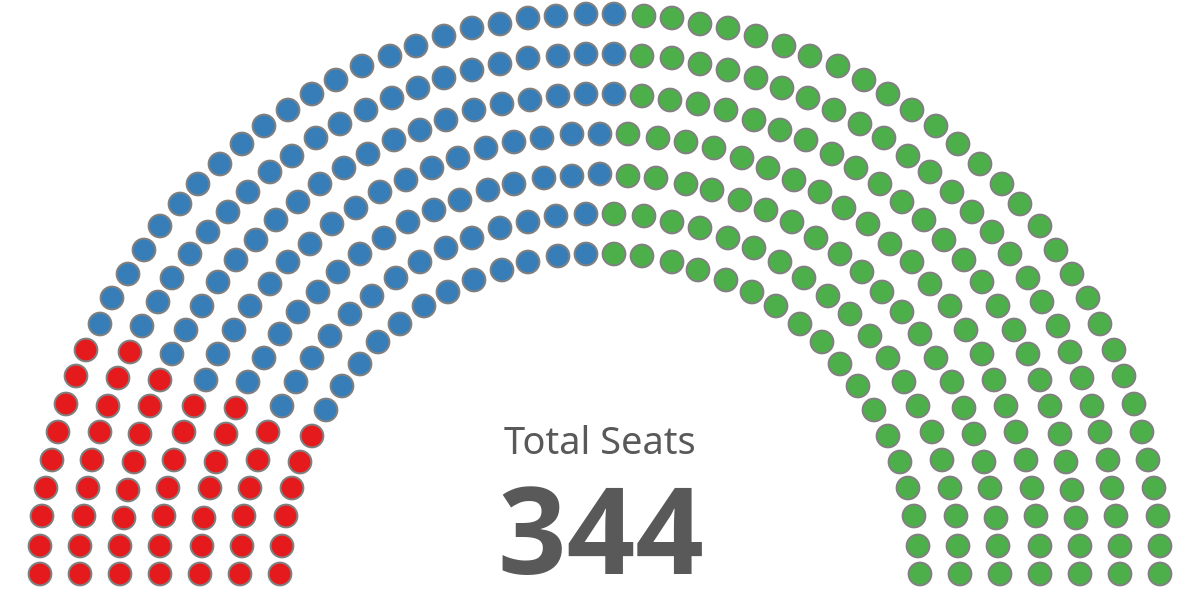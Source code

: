 {
  "$schema": "https://vega.github.io/schema/vega/v5.json",
  "width": 600,
  "height": 300,
  "signals": [
    {"name": "dataLength", "update": "length(data('dataset'))"},
    {"name": "row0Radius", "value": 280},
    {"name": "row1Radius", "value": 260},
    {"name": "row2Radius", "value": 240},
    {"name": "row3Radius", "value": 220},
    {"name": "row4Radius", "value": 200},
    {"name": "row5Radius", "value": 180},
    {"name": "row6Radius", "value": 160},
    {"name": "row0Circ", "update": "PI*row0Radius"},
    {"name": "row1Circ", "update": "PI*row1Radius"},
    {"name": "row2Circ", "update": "PI*row2Radius"},
    {"name": "row3Circ", "update": "PI*row3Radius"},
    {"name": "row4Circ", "update": "PI*row4Radius"},
    {"name": "row5Circ", "update": "PI*row5Radius"},
    {"name": "row6Circ", "update": "PI*row6Radius"},
    {
      "name": "totalLength",
      "update": "row0Circ+row1Circ+row2Circ+row3Circ+row4Circ+row5Circ+row6Circ "
    }
  ],
  "data": [
    {
      "name": "dataset",
      "values": [
        {
          "Species": "Gentoo",
          "Island": "Biscoe",
          "Beak Length (mm)": 46.1,
          "Beak Depth (mm)": 13.2,
          "Flipper Length (mm)": 211,
          "Body Mass (g)": 4500,
          "Sex": "FEMALE",
          "Index": 220
        },
        {
          "Species": "Gentoo",
          "Island": "Biscoe",
          "Beak Length (mm)": 50,
          "Beak Depth (mm)": 16.3,
          "Flipper Length (mm)": 230,
          "Body Mass (g)": 5700,
          "Sex": "MALE",
          "Index": 221
        },
        {
          "Species": "Gentoo",
          "Island": "Biscoe",
          "Beak Length (mm)": 48.7,
          "Beak Depth (mm)": 14.1,
          "Flipper Length (mm)": 210,
          "Body Mass (g)": 4450,
          "Sex": "FEMALE",
          "Index": 222
        },
        {
          "Species": "Gentoo",
          "Island": "Biscoe",
          "Beak Length (mm)": 50,
          "Beak Depth (mm)": 15.2,
          "Flipper Length (mm)": 218,
          "Body Mass (g)": 5700,
          "Sex": "MALE",
          "Index": 223
        },
        {
          "Species": "Gentoo",
          "Island": "Biscoe",
          "Beak Length (mm)": 47.6,
          "Beak Depth (mm)": 14.5,
          "Flipper Length (mm)": 215,
          "Body Mass (g)": 5400,
          "Sex": "MALE",
          "Index": 224
        },
        {
          "Species": "Gentoo",
          "Island": "Biscoe",
          "Beak Length (mm)": 46.5,
          "Beak Depth (mm)": 13.5,
          "Flipper Length (mm)": 210,
          "Body Mass (g)": 4550,
          "Sex": "FEMALE",
          "Index": 225
        },
        {
          "Species": "Gentoo",
          "Island": "Biscoe",
          "Beak Length (mm)": 45.4,
          "Beak Depth (mm)": 14.6,
          "Flipper Length (mm)": 211,
          "Body Mass (g)": 4800,
          "Sex": "FEMALE",
          "Index": 226
        },
        {
          "Species": "Gentoo",
          "Island": "Biscoe",
          "Beak Length (mm)": 46.7,
          "Beak Depth (mm)": 15.3,
          "Flipper Length (mm)": 219,
          "Body Mass (g)": 5200,
          "Sex": "MALE",
          "Index": 227
        },
        {
          "Species": "Gentoo",
          "Island": "Biscoe",
          "Beak Length (mm)": 43.3,
          "Beak Depth (mm)": 13.4,
          "Flipper Length (mm)": 209,
          "Body Mass (g)": 4400,
          "Sex": "FEMALE",
          "Index": 228
        },
        {
          "Species": "Gentoo",
          "Island": "Biscoe",
          "Beak Length (mm)": 46.8,
          "Beak Depth (mm)": 15.4,
          "Flipper Length (mm)": 215,
          "Body Mass (g)": 5150,
          "Sex": "MALE",
          "Index": 229
        },
        {
          "Species": "Gentoo",
          "Island": "Biscoe",
          "Beak Length (mm)": 40.9,
          "Beak Depth (mm)": 13.7,
          "Flipper Length (mm)": 214,
          "Body Mass (g)": 4650,
          "Sex": "FEMALE",
          "Index": 230
        },
        {
          "Species": "Gentoo",
          "Island": "Biscoe",
          "Beak Length (mm)": 49,
          "Beak Depth (mm)": 16.1,
          "Flipper Length (mm)": 216,
          "Body Mass (g)": 5550,
          "Sex": "MALE",
          "Index": 231
        },
        {
          "Species": "Gentoo",
          "Island": "Biscoe",
          "Beak Length (mm)": 45.5,
          "Beak Depth (mm)": 13.7,
          "Flipper Length (mm)": 214,
          "Body Mass (g)": 4650,
          "Sex": "FEMALE",
          "Index": 232
        },
        {
          "Species": "Gentoo",
          "Island": "Biscoe",
          "Beak Length (mm)": 48.4,
          "Beak Depth (mm)": 14.6,
          "Flipper Length (mm)": 213,
          "Body Mass (g)": 5850,
          "Sex": "MALE",
          "Index": 233
        },
        {
          "Species": "Gentoo",
          "Island": "Biscoe",
          "Beak Length (mm)": 45.8,
          "Beak Depth (mm)": 14.6,
          "Flipper Length (mm)": 210,
          "Body Mass (g)": 4200,
          "Sex": "FEMALE",
          "Index": 234
        },
        {
          "Species": "Gentoo",
          "Island": "Biscoe",
          "Beak Length (mm)": 49.3,
          "Beak Depth (mm)": 15.7,
          "Flipper Length (mm)": 217,
          "Body Mass (g)": 5850,
          "Sex": "MALE",
          "Index": 235
        },
        {
          "Species": "Gentoo",
          "Island": "Biscoe",
          "Beak Length (mm)": 42,
          "Beak Depth (mm)": 13.5,
          "Flipper Length (mm)": 210,
          "Body Mass (g)": 4150,
          "Sex": "FEMALE",
          "Index": 236
        },
        {
          "Species": "Gentoo",
          "Island": "Biscoe",
          "Beak Length (mm)": 49.2,
          "Beak Depth (mm)": 15.2,
          "Flipper Length (mm)": 221,
          "Body Mass (g)": 6300,
          "Sex": "MALE",
          "Index": 237
        },
        {
          "Species": "Gentoo",
          "Island": "Biscoe",
          "Beak Length (mm)": 46.2,
          "Beak Depth (mm)": 14.5,
          "Flipper Length (mm)": 209,
          "Body Mass (g)": 4800,
          "Sex": "FEMALE",
          "Index": 238
        },
        {
          "Species": "Gentoo",
          "Island": "Biscoe",
          "Beak Length (mm)": 48.7,
          "Beak Depth (mm)": 15.1,
          "Flipper Length (mm)": 222,
          "Body Mass (g)": 5350,
          "Sex": "MALE",
          "Index": 239
        },
        {
          "Species": "Gentoo",
          "Island": "Biscoe",
          "Beak Length (mm)": 50.2,
          "Beak Depth (mm)": 14.3,
          "Flipper Length (mm)": 218,
          "Body Mass (g)": 5700,
          "Sex": "MALE",
          "Index": 240
        },
        {
          "Species": "Gentoo",
          "Island": "Biscoe",
          "Beak Length (mm)": 45.1,
          "Beak Depth (mm)": 14.5,
          "Flipper Length (mm)": 215,
          "Body Mass (g)": 5000,
          "Sex": "FEMALE",
          "Index": 241
        },
        {
          "Species": "Gentoo",
          "Island": "Biscoe",
          "Beak Length (mm)": 46.5,
          "Beak Depth (mm)": 14.5,
          "Flipper Length (mm)": 213,
          "Body Mass (g)": 4400,
          "Sex": "FEMALE",
          "Index": 242
        },
        {
          "Species": "Gentoo",
          "Island": "Biscoe",
          "Beak Length (mm)": 46.3,
          "Beak Depth (mm)": 15.8,
          "Flipper Length (mm)": 215,
          "Body Mass (g)": 5050,
          "Sex": "MALE",
          "Index": 243
        },
        {
          "Species": "Gentoo",
          "Island": "Biscoe",
          "Beak Length (mm)": 42.9,
          "Beak Depth (mm)": 13.1,
          "Flipper Length (mm)": 215,
          "Body Mass (g)": 5000,
          "Sex": "FEMALE",
          "Index": 244
        },
        {
          "Species": "Gentoo",
          "Island": "Biscoe",
          "Beak Length (mm)": 46.1,
          "Beak Depth (mm)": 15.1,
          "Flipper Length (mm)": 215,
          "Body Mass (g)": 5100,
          "Sex": "MALE",
          "Index": 245
        },
        {
          "Species": "Gentoo",
          "Island": "Biscoe",
          "Beak Length (mm)": 44.5,
          "Beak Depth (mm)": 14.3,
          "Flipper Length (mm)": 216,
          "Body Mass (g)": 4100,
          "Sex": "",
          "Index": 246
        },
        {
          "Species": "Gentoo",
          "Island": "Biscoe",
          "Beak Length (mm)": 47.8,
          "Beak Depth (mm)": 15,
          "Flipper Length (mm)": 215,
          "Body Mass (g)": 5650,
          "Sex": "MALE",
          "Index": 247
        },
        {
          "Species": "Gentoo",
          "Island": "Biscoe",
          "Beak Length (mm)": 48.2,
          "Beak Depth (mm)": 14.3,
          "Flipper Length (mm)": 210,
          "Body Mass (g)": 4600,
          "Sex": "FEMALE",
          "Index": 248
        },
        {
          "Species": "Gentoo",
          "Island": "Biscoe",
          "Beak Length (mm)": 50,
          "Beak Depth (mm)": 15.3,
          "Flipper Length (mm)": 220,
          "Body Mass (g)": 5550,
          "Sex": "MALE",
          "Index": 249
        },
        {
          "Species": "Gentoo",
          "Island": "Biscoe",
          "Beak Length (mm)": 47.3,
          "Beak Depth (mm)": 15.3,
          "Flipper Length (mm)": 222,
          "Body Mass (g)": 5250,
          "Sex": "MALE",
          "Index": 250
        },
        {
          "Species": "Gentoo",
          "Island": "Biscoe",
          "Beak Length (mm)": 42.8,
          "Beak Depth (mm)": 14.2,
          "Flipper Length (mm)": 209,
          "Body Mass (g)": 4700,
          "Sex": "FEMALE",
          "Index": 251
        },
        {
          "Species": "Gentoo",
          "Island": "Biscoe",
          "Beak Length (mm)": 45.1,
          "Beak Depth (mm)": 14.5,
          "Flipper Length (mm)": 207,
          "Body Mass (g)": 5050,
          "Sex": "FEMALE",
          "Index": 252
        },
        {
          "Species": "Gentoo",
          "Island": "Biscoe",
          "Beak Length (mm)": 59.6,
          "Beak Depth (mm)": 17,
          "Flipper Length (mm)": 230,
          "Body Mass (g)": 6050,
          "Sex": "MALE",
          "Index": 253
        },
        {
          "Species": "Gentoo",
          "Island": "Biscoe",
          "Beak Length (mm)": 49.1,
          "Beak Depth (mm)": 14.8,
          "Flipper Length (mm)": 220,
          "Body Mass (g)": 5150,
          "Sex": "FEMALE",
          "Index": 254
        },
        {
          "Species": "Gentoo",
          "Island": "Biscoe",
          "Beak Length (mm)": 48.4,
          "Beak Depth (mm)": 16.3,
          "Flipper Length (mm)": 220,
          "Body Mass (g)": 5400,
          "Sex": "MALE",
          "Index": 255
        },
        {
          "Species": "Gentoo",
          "Island": "Biscoe",
          "Beak Length (mm)": 42.6,
          "Beak Depth (mm)": 13.7,
          "Flipper Length (mm)": 213,
          "Body Mass (g)": 4950,
          "Sex": "FEMALE",
          "Index": 256
        },
        {
          "Species": "Gentoo",
          "Island": "Biscoe",
          "Beak Length (mm)": 44.4,
          "Beak Depth (mm)": 17.3,
          "Flipper Length (mm)": 219,
          "Body Mass (g)": 5250,
          "Sex": "MALE",
          "Index": 257
        },
        {
          "Species": "Gentoo",
          "Island": "Biscoe",
          "Beak Length (mm)": 44,
          "Beak Depth (mm)": 13.6,
          "Flipper Length (mm)": 208,
          "Body Mass (g)": 4350,
          "Sex": "FEMALE",
          "Index": 258
        },
        {
          "Species": "Gentoo",
          "Island": "Biscoe",
          "Beak Length (mm)": 48.7,
          "Beak Depth (mm)": 15.7,
          "Flipper Length (mm)": 208,
          "Body Mass (g)": 5350,
          "Sex": "MALE",
          "Index": 259
        },
        {
          "Species": "Gentoo",
          "Island": "Biscoe",
          "Beak Length (mm)": 42.7,
          "Beak Depth (mm)": 13.7,
          "Flipper Length (mm)": 208,
          "Body Mass (g)": 3950,
          "Sex": "FEMALE",
          "Index": 260
        },
        {
          "Species": "Gentoo",
          "Island": "Biscoe",
          "Beak Length (mm)": 49.6,
          "Beak Depth (mm)": 16,
          "Flipper Length (mm)": 225,
          "Body Mass (g)": 5700,
          "Sex": "MALE",
          "Index": 261
        },
        {
          "Species": "Gentoo",
          "Island": "Biscoe",
          "Beak Length (mm)": 45.3,
          "Beak Depth (mm)": 13.7,
          "Flipper Length (mm)": 210,
          "Body Mass (g)": 4300,
          "Sex": "FEMALE",
          "Index": 262
        },
        {
          "Species": "Gentoo",
          "Island": "Biscoe",
          "Beak Length (mm)": 49.6,
          "Beak Depth (mm)": 15,
          "Flipper Length (mm)": 216,
          "Body Mass (g)": 4750,
          "Sex": "MALE",
          "Index": 263
        },
        {
          "Species": "Gentoo",
          "Island": "Biscoe",
          "Beak Length (mm)": 50.5,
          "Beak Depth (mm)": 15.9,
          "Flipper Length (mm)": 222,
          "Body Mass (g)": 5550,
          "Sex": "MALE",
          "Index": 264
        },
        {
          "Species": "Gentoo",
          "Island": "Biscoe",
          "Beak Length (mm)": 43.6,
          "Beak Depth (mm)": 13.9,
          "Flipper Length (mm)": 217,
          "Body Mass (g)": 4900,
          "Sex": "FEMALE",
          "Index": 265
        },
        {
          "Species": "Gentoo",
          "Island": "Biscoe",
          "Beak Length (mm)": 45.5,
          "Beak Depth (mm)": 13.9,
          "Flipper Length (mm)": 210,
          "Body Mass (g)": 4200,
          "Sex": "FEMALE",
          "Index": 266
        },
        {
          "Species": "Gentoo",
          "Island": "Biscoe",
          "Beak Length (mm)": 50.5,
          "Beak Depth (mm)": 15.9,
          "Flipper Length (mm)": 225,
          "Body Mass (g)": 5400,
          "Sex": "MALE",
          "Index": 267
        },
        {
          "Species": "Gentoo",
          "Island": "Biscoe",
          "Beak Length (mm)": 44.9,
          "Beak Depth (mm)": 13.3,
          "Flipper Length (mm)": 213,
          "Body Mass (g)": 5100,
          "Sex": "FEMALE",
          "Index": 268
        },
        {
          "Species": "Gentoo",
          "Island": "Biscoe",
          "Beak Length (mm)": 45.2,
          "Beak Depth (mm)": 15.8,
          "Flipper Length (mm)": 215,
          "Body Mass (g)": 5300,
          "Sex": "MALE",
          "Index": 269
        },
        {
          "Species": "Gentoo",
          "Island": "Biscoe",
          "Beak Length (mm)": 46.6,
          "Beak Depth (mm)": 14.2,
          "Flipper Length (mm)": 210,
          "Body Mass (g)": 4850,
          "Sex": "FEMALE",
          "Index": 270
        },
        {
          "Species": "Gentoo",
          "Island": "Biscoe",
          "Beak Length (mm)": 48.5,
          "Beak Depth (mm)": 14.1,
          "Flipper Length (mm)": 220,
          "Body Mass (g)": 5300,
          "Sex": "MALE",
          "Index": 271
        },
        {
          "Species": "Gentoo",
          "Island": "Biscoe",
          "Beak Length (mm)": 45.1,
          "Beak Depth (mm)": 14.4,
          "Flipper Length (mm)": 210,
          "Body Mass (g)": 4400,
          "Sex": "FEMALE",
          "Index": 272
        },
        {
          "Species": "Gentoo",
          "Island": "Biscoe",
          "Beak Length (mm)": 50.1,
          "Beak Depth (mm)": 15,
          "Flipper Length (mm)": 225,
          "Body Mass (g)": 5000,
          "Sex": "MALE",
          "Index": 273
        },
        {
          "Species": "Gentoo",
          "Island": "Biscoe",
          "Beak Length (mm)": 46.5,
          "Beak Depth (mm)": 14.4,
          "Flipper Length (mm)": 217,
          "Body Mass (g)": 4900,
          "Sex": "FEMALE",
          "Index": 274
        },
        {
          "Species": "Gentoo",
          "Island": "Biscoe",
          "Beak Length (mm)": 45,
          "Beak Depth (mm)": 15.4,
          "Flipper Length (mm)": 220,
          "Body Mass (g)": 5050,
          "Sex": "MALE",
          "Index": 275
        },
        {
          "Species": "Gentoo",
          "Island": "Biscoe",
          "Beak Length (mm)": 43.8,
          "Beak Depth (mm)": 13.9,
          "Flipper Length (mm)": 208,
          "Body Mass (g)": 4300,
          "Sex": "FEMALE",
          "Index": 276
        },
        {
          "Species": "Gentoo",
          "Island": "Biscoe",
          "Beak Length (mm)": 45.5,
          "Beak Depth (mm)": 15,
          "Flipper Length (mm)": 220,
          "Body Mass (g)": 5000,
          "Sex": "MALE",
          "Index": 277
        },
        {
          "Species": "Gentoo",
          "Island": "Biscoe",
          "Beak Length (mm)": 43.2,
          "Beak Depth (mm)": 14.5,
          "Flipper Length (mm)": 208,
          "Body Mass (g)": 4450,
          "Sex": "FEMALE",
          "Index": 278
        },
        {
          "Species": "Gentoo",
          "Island": "Biscoe",
          "Beak Length (mm)": 50.4,
          "Beak Depth (mm)": 15.3,
          "Flipper Length (mm)": 224,
          "Body Mass (g)": 5550,
          "Sex": "MALE",
          "Index": 279
        },
        {
          "Species": "Gentoo",
          "Island": "Biscoe",
          "Beak Length (mm)": 45.3,
          "Beak Depth (mm)": 13.8,
          "Flipper Length (mm)": 208,
          "Body Mass (g)": 4200,
          "Sex": "FEMALE",
          "Index": 280
        },
        {
          "Species": "Gentoo",
          "Island": "Biscoe",
          "Beak Length (mm)": 46.2,
          "Beak Depth (mm)": 14.9,
          "Flipper Length (mm)": 221,
          "Body Mass (g)": 5300,
          "Sex": "MALE",
          "Index": 281
        },
        {
          "Species": "Gentoo",
          "Island": "Biscoe",
          "Beak Length (mm)": 45.7,
          "Beak Depth (mm)": 13.9,
          "Flipper Length (mm)": 214,
          "Body Mass (g)": 4400,
          "Sex": "FEMALE",
          "Index": 282
        },
        {
          "Species": "Gentoo",
          "Island": "Biscoe",
          "Beak Length (mm)": 54.3,
          "Beak Depth (mm)": 15.7,
          "Flipper Length (mm)": 231,
          "Body Mass (g)": 5650,
          "Sex": "MALE",
          "Index": 283
        },
        {
          "Species": "Gentoo",
          "Island": "Biscoe",
          "Beak Length (mm)": 45.8,
          "Beak Depth (mm)": 14.2,
          "Flipper Length (mm)": 219,
          "Body Mass (g)": 4700,
          "Sex": "FEMALE",
          "Index": 284
        },
        {
          "Species": "Gentoo",
          "Island": "Biscoe",
          "Beak Length (mm)": 49.8,
          "Beak Depth (mm)": 16.8,
          "Flipper Length (mm)": 230,
          "Body Mass (g)": 5700,
          "Sex": "MALE",
          "Index": 285
        },
        {
          "Species": "Gentoo",
          "Island": "Biscoe",
          "Beak Length (mm)": 46.2,
          "Beak Depth (mm)": 14.4,
          "Flipper Length (mm)": 214,
          "Body Mass (g)": 4650,
          "Sex": "",
          "Index": 286
        },
        {
          "Species": "Gentoo",
          "Island": "Biscoe",
          "Beak Length (mm)": 49.5,
          "Beak Depth (mm)": 16.2,
          "Flipper Length (mm)": 229,
          "Body Mass (g)": 5800,
          "Sex": "MALE",
          "Index": 287
        },
        {
          "Species": "Gentoo",
          "Island": "Biscoe",
          "Beak Length (mm)": 43.5,
          "Beak Depth (mm)": 14.2,
          "Flipper Length (mm)": 220,
          "Body Mass (g)": 4700,
          "Sex": "FEMALE",
          "Index": 288
        },
        {
          "Species": "Gentoo",
          "Island": "Biscoe",
          "Beak Length (mm)": 50.7,
          "Beak Depth (mm)": 15,
          "Flipper Length (mm)": 223,
          "Body Mass (g)": 5550,
          "Sex": "MALE",
          "Index": 289
        },
        {
          "Species": "Gentoo",
          "Island": "Biscoe",
          "Beak Length (mm)": 47.7,
          "Beak Depth (mm)": 15,
          "Flipper Length (mm)": 216,
          "Body Mass (g)": 4750,
          "Sex": "FEMALE",
          "Index": 290
        },
        {
          "Species": "Gentoo",
          "Island": "Biscoe",
          "Beak Length (mm)": 46.4,
          "Beak Depth (mm)": 15.6,
          "Flipper Length (mm)": 221,
          "Body Mass (g)": 5000,
          "Sex": "MALE",
          "Index": 291
        },
        {
          "Species": "Gentoo",
          "Island": "Biscoe",
          "Beak Length (mm)": 48.2,
          "Beak Depth (mm)": 15.6,
          "Flipper Length (mm)": 221,
          "Body Mass (g)": 5100,
          "Sex": "MALE",
          "Index": 292
        },
        {
          "Species": "Gentoo",
          "Island": "Biscoe",
          "Beak Length (mm)": 46.5,
          "Beak Depth (mm)": 14.8,
          "Flipper Length (mm)": 217,
          "Body Mass (g)": 5200,
          "Sex": "FEMALE",
          "Index": 293
        },
        {
          "Species": "Gentoo",
          "Island": "Biscoe",
          "Beak Length (mm)": 46.4,
          "Beak Depth (mm)": 15,
          "Flipper Length (mm)": 216,
          "Body Mass (g)": 4700,
          "Sex": "FEMALE",
          "Index": 294
        },
        {
          "Species": "Gentoo",
          "Island": "Biscoe",
          "Beak Length (mm)": 48.6,
          "Beak Depth (mm)": 16,
          "Flipper Length (mm)": 230,
          "Body Mass (g)": 5800,
          "Sex": "MALE",
          "Index": 295
        },
        {
          "Species": "Gentoo",
          "Island": "Biscoe",
          "Beak Length (mm)": 47.5,
          "Beak Depth (mm)": 14.2,
          "Flipper Length (mm)": 209,
          "Body Mass (g)": 4600,
          "Sex": "FEMALE",
          "Index": 296
        },
        {
          "Species": "Gentoo",
          "Island": "Biscoe",
          "Beak Length (mm)": 51.1,
          "Beak Depth (mm)": 16.3,
          "Flipper Length (mm)": 220,
          "Body Mass (g)": 6000,
          "Sex": "MALE",
          "Index": 297
        },
        {
          "Species": "Gentoo",
          "Island": "Biscoe",
          "Beak Length (mm)": 45.2,
          "Beak Depth (mm)": 13.8,
          "Flipper Length (mm)": 215,
          "Body Mass (g)": 4750,
          "Sex": "FEMALE",
          "Index": 298
        },
        {
          "Species": "Gentoo",
          "Island": "Biscoe",
          "Beak Length (mm)": 45.2,
          "Beak Depth (mm)": 16.4,
          "Flipper Length (mm)": 223,
          "Body Mass (g)": 5950,
          "Sex": "MALE",
          "Index": 299
        },
        {
          "Species": "Gentoo",
          "Island": "Biscoe",
          "Beak Length (mm)": 49.1,
          "Beak Depth (mm)": 14.5,
          "Flipper Length (mm)": 212,
          "Body Mass (g)": 4625,
          "Sex": "FEMALE",
          "Index": 300
        },
        {
          "Species": "Gentoo",
          "Island": "Biscoe",
          "Beak Length (mm)": 52.5,
          "Beak Depth (mm)": 15.6,
          "Flipper Length (mm)": 221,
          "Body Mass (g)": 5450,
          "Sex": "MALE",
          "Index": 301
        },
        {
          "Species": "Gentoo",
          "Island": "Biscoe",
          "Beak Length (mm)": 47.4,
          "Beak Depth (mm)": 14.6,
          "Flipper Length (mm)": 212,
          "Body Mass (g)": 4725,
          "Sex": "FEMALE",
          "Index": 302
        },
        {
          "Species": "Gentoo",
          "Island": "Biscoe",
          "Beak Length (mm)": 50,
          "Beak Depth (mm)": 15.9,
          "Flipper Length (mm)": 224,
          "Body Mass (g)": 5350,
          "Sex": "MALE",
          "Index": 303
        },
        {
          "Species": "Gentoo",
          "Island": "Biscoe",
          "Beak Length (mm)": 44.9,
          "Beak Depth (mm)": 13.8,
          "Flipper Length (mm)": 212,
          "Body Mass (g)": 4750,
          "Sex": "FEMALE",
          "Index": 304
        },
        {
          "Species": "Gentoo",
          "Island": "Biscoe",
          "Beak Length (mm)": 50.8,
          "Beak Depth (mm)": 17.3,
          "Flipper Length (mm)": 228,
          "Body Mass (g)": 5600,
          "Sex": "MALE",
          "Index": 305
        },
        {
          "Species": "Gentoo",
          "Island": "Biscoe",
          "Beak Length (mm)": 43.4,
          "Beak Depth (mm)": 14.4,
          "Flipper Length (mm)": 218,
          "Body Mass (g)": 4600,
          "Sex": "FEMALE",
          "Index": 306
        },
        {
          "Species": "Gentoo",
          "Island": "Biscoe",
          "Beak Length (mm)": 51.3,
          "Beak Depth (mm)": 14.2,
          "Flipper Length (mm)": 218,
          "Body Mass (g)": 5300,
          "Sex": "MALE",
          "Index": 307
        },
        {
          "Species": "Gentoo",
          "Island": "Biscoe",
          "Beak Length (mm)": 47.5,
          "Beak Depth (mm)": 14,
          "Flipper Length (mm)": 212,
          "Body Mass (g)": 4875,
          "Sex": "FEMALE",
          "Index": 308
        },
        {
          "Species": "Gentoo",
          "Island": "Biscoe",
          "Beak Length (mm)": 52.1,
          "Beak Depth (mm)": 17,
          "Flipper Length (mm)": 230,
          "Body Mass (g)": 5550,
          "Sex": "MALE",
          "Index": 309
        },
        {
          "Species": "Gentoo",
          "Island": "Biscoe",
          "Beak Length (mm)": 47.5,
          "Beak Depth (mm)": 15,
          "Flipper Length (mm)": 218,
          "Body Mass (g)": 4950,
          "Sex": "FEMALE",
          "Index": 310
        },
        {
          "Species": "Gentoo",
          "Island": "Biscoe",
          "Beak Length (mm)": 52.2,
          "Beak Depth (mm)": 17.1,
          "Flipper Length (mm)": 228,
          "Body Mass (g)": 5400,
          "Sex": "MALE",
          "Index": 311
        },
        {
          "Species": "Gentoo",
          "Island": "Biscoe",
          "Beak Length (mm)": 45.5,
          "Beak Depth (mm)": 14.5,
          "Flipper Length (mm)": 212,
          "Body Mass (g)": 4750,
          "Sex": "FEMALE",
          "Index": 312
        },
        {
          "Species": "Gentoo",
          "Island": "Biscoe",
          "Beak Length (mm)": 49.5,
          "Beak Depth (mm)": 16.1,
          "Flipper Length (mm)": 224,
          "Body Mass (g)": 5650,
          "Sex": "MALE",
          "Index": 313
        },
        {
          "Species": "Gentoo",
          "Island": "Biscoe",
          "Beak Length (mm)": 44.5,
          "Beak Depth (mm)": 14.7,
          "Flipper Length (mm)": 214,
          "Body Mass (g)": 4850,
          "Sex": "FEMALE",
          "Index": 314
        },
        {
          "Species": "Gentoo",
          "Island": "Biscoe",
          "Beak Length (mm)": 50.8,
          "Beak Depth (mm)": 15.7,
          "Flipper Length (mm)": 226,
          "Body Mass (g)": 5200,
          "Sex": "MALE",
          "Index": 315
        },
        {
          "Species": "Gentoo",
          "Island": "Biscoe",
          "Beak Length (mm)": 49.4,
          "Beak Depth (mm)": 15.8,
          "Flipper Length (mm)": 216,
          "Body Mass (g)": 4925,
          "Sex": "MALE",
          "Index": 316
        },
        {
          "Species": "Gentoo",
          "Island": "Biscoe",
          "Beak Length (mm)": 46.9,
          "Beak Depth (mm)": 14.6,
          "Flipper Length (mm)": 222,
          "Body Mass (g)": 4875,
          "Sex": "FEMALE",
          "Index": 317
        },
        {
          "Species": "Gentoo",
          "Island": "Biscoe",
          "Beak Length (mm)": 48.4,
          "Beak Depth (mm)": 14.4,
          "Flipper Length (mm)": 203,
          "Body Mass (g)": 4625,
          "Sex": "FEMALE",
          "Index": 318
        },
        {
          "Species": "Gentoo",
          "Island": "Biscoe",
          "Beak Length (mm)": 51.1,
          "Beak Depth (mm)": 16.5,
          "Flipper Length (mm)": 225,
          "Body Mass (g)": 5250,
          "Sex": "MALE",
          "Index": 319
        },
        {
          "Species": "Gentoo",
          "Island": "Biscoe",
          "Beak Length (mm)": 48.5,
          "Beak Depth (mm)": 15,
          "Flipper Length (mm)": 219,
          "Body Mass (g)": 4850,
          "Sex": "FEMALE",
          "Index": 320
        },
        {
          "Species": "Gentoo",
          "Island": "Biscoe",
          "Beak Length (mm)": 55.9,
          "Beak Depth (mm)": 17,
          "Flipper Length (mm)": 228,
          "Body Mass (g)": 5600,
          "Sex": "MALE",
          "Index": 321
        },
        {
          "Species": "Gentoo",
          "Island": "Biscoe",
          "Beak Length (mm)": 47.2,
          "Beak Depth (mm)": 15.5,
          "Flipper Length (mm)": 215,
          "Body Mass (g)": 4975,
          "Sex": "FEMALE",
          "Index": 322
        },
        {
          "Species": "Gentoo",
          "Island": "Biscoe",
          "Beak Length (mm)": 49.1,
          "Beak Depth (mm)": 15,
          "Flipper Length (mm)": 228,
          "Body Mass (g)": 5500,
          "Sex": "MALE",
          "Index": 323
        },
        {
          "Species": "Gentoo",
          "Island": "Biscoe",
          "Beak Length (mm)": 47.3,
          "Beak Depth (mm)": 13.8,
          "Flipper Length (mm)": 216,
          "Body Mass (g)": 4725,
          "Sex": "",
          "Index": 324
        },
        {
          "Species": "Gentoo",
          "Island": "Biscoe",
          "Beak Length (mm)": 46.8,
          "Beak Depth (mm)": 16.1,
          "Flipper Length (mm)": 215,
          "Body Mass (g)": 5500,
          "Sex": "MALE",
          "Index": 325
        },
        {
          "Species": "Gentoo",
          "Island": "Biscoe",
          "Beak Length (mm)": 41.7,
          "Beak Depth (mm)": 14.7,
          "Flipper Length (mm)": 210,
          "Body Mass (g)": 4700,
          "Sex": "FEMALE",
          "Index": 326
        },
        {
          "Species": "Gentoo",
          "Island": "Biscoe",
          "Beak Length (mm)": 53.4,
          "Beak Depth (mm)": 15.8,
          "Flipper Length (mm)": 219,
          "Body Mass (g)": 5500,
          "Sex": "MALE",
          "Index": 327
        },
        {
          "Species": "Gentoo",
          "Island": "Biscoe",
          "Beak Length (mm)": 43.3,
          "Beak Depth (mm)": 14,
          "Flipper Length (mm)": 208,
          "Body Mass (g)": 4575,
          "Sex": "FEMALE",
          "Index": 328
        },
        {
          "Species": "Gentoo",
          "Island": "Biscoe",
          "Beak Length (mm)": 48.1,
          "Beak Depth (mm)": 15.1,
          "Flipper Length (mm)": 209,
          "Body Mass (g)": 5500,
          "Sex": "MALE",
          "Index": 329
        },
        {
          "Species": "Gentoo",
          "Island": "Biscoe",
          "Beak Length (mm)": 50.5,
          "Beak Depth (mm)": 15.2,
          "Flipper Length (mm)": 216,
          "Body Mass (g)": 5000,
          "Sex": "FEMALE",
          "Index": 330
        },
        {
          "Species": "Gentoo",
          "Island": "Biscoe",
          "Beak Length (mm)": 49.8,
          "Beak Depth (mm)": 15.9,
          "Flipper Length (mm)": 229,
          "Body Mass (g)": 5950,
          "Sex": "MALE",
          "Index": 331
        },
        {
          "Species": "Gentoo",
          "Island": "Biscoe",
          "Beak Length (mm)": 43.5,
          "Beak Depth (mm)": 15.2,
          "Flipper Length (mm)": 213,
          "Body Mass (g)": 4650,
          "Sex": "FEMALE",
          "Index": 332
        },
        {
          "Species": "Gentoo",
          "Island": "Biscoe",
          "Beak Length (mm)": 51.5,
          "Beak Depth (mm)": 16.3,
          "Flipper Length (mm)": 230,
          "Body Mass (g)": 5500,
          "Sex": "MALE",
          "Index": 333
        },
        {
          "Species": "Gentoo",
          "Island": "Biscoe",
          "Beak Length (mm)": 46.2,
          "Beak Depth (mm)": 14.1,
          "Flipper Length (mm)": 217,
          "Body Mass (g)": 4375,
          "Sex": "FEMALE",
          "Index": 334
        },
        {
          "Species": "Gentoo",
          "Island": "Biscoe",
          "Beak Length (mm)": 55.1,
          "Beak Depth (mm)": 16,
          "Flipper Length (mm)": 230,
          "Body Mass (g)": 5850,
          "Sex": "MALE",
          "Index": 335
        },
        {
          "Species": "Gentoo",
          "Island": "Biscoe",
          "Beak Length (mm)": 44.5,
          "Beak Depth (mm)": 15.7,
          "Flipper Length (mm)": 217,
          "Body Mass (g)": 4875,
          "Sex": ".",
          "Index": 336
        },
        {
          "Species": "Gentoo",
          "Island": "Biscoe",
          "Beak Length (mm)": 48.8,
          "Beak Depth (mm)": 16.2,
          "Flipper Length (mm)": 222,
          "Body Mass (g)": 6000,
          "Sex": "MALE",
          "Index": 337
        },
        {
          "Species": "Gentoo",
          "Island": "Biscoe",
          "Beak Length (mm)": 47.2,
          "Beak Depth (mm)": 13.7,
          "Flipper Length (mm)": 214,
          "Body Mass (g)": 4925,
          "Sex": "FEMALE",
          "Index": 338
        },
        {
          "Species": "Gentoo",
          "Island": "Biscoe",
          "Beak Length (mm)": null,
          "Beak Depth (mm)": null,
          "Flipper Length (mm)": null,
          "Body Mass (g)": null,
          "Sex": "",
          "Index": 339
        },
        {
          "Species": "Gentoo",
          "Island": "Biscoe",
          "Beak Length (mm)": 46.8,
          "Beak Depth (mm)": 14.3,
          "Flipper Length (mm)": 215,
          "Body Mass (g)": 4850,
          "Sex": "FEMALE",
          "Index": 340
        },
        {
          "Species": "Gentoo",
          "Island": "Biscoe",
          "Beak Length (mm)": 50.4,
          "Beak Depth (mm)": 15.7,
          "Flipper Length (mm)": 222,
          "Body Mass (g)": 5750,
          "Sex": "MALE",
          "Index": 341
        },
        {
          "Species": "Gentoo",
          "Island": "Biscoe",
          "Beak Length (mm)": 45.2,
          "Beak Depth (mm)": 14.8,
          "Flipper Length (mm)": 212,
          "Body Mass (g)": 5200,
          "Sex": "FEMALE",
          "Index": 342
        },
        {
          "Species": "Gentoo",
          "Island": "Biscoe",
          "Beak Length (mm)": 49.9,
          "Beak Depth (mm)": 16.1,
          "Flipper Length (mm)": 213,
          "Body Mass (g)": 5400,
          "Sex": "MALE",
          "Index": 343
        },
        {
          "Species": "Adelie",
          "Island": "Biscoe",
          "Beak Length (mm)": 37.8,
          "Beak Depth (mm)": 18.3,
          "Flipper Length (mm)": 174,
          "Body Mass (g)": 3400,
          "Sex": "FEMALE",
          "Index": 20
        },
        {
          "Species": "Adelie",
          "Island": "Biscoe",
          "Beak Length (mm)": 37.7,
          "Beak Depth (mm)": 18.7,
          "Flipper Length (mm)": 180,
          "Body Mass (g)": 3600,
          "Sex": "MALE",
          "Index": 21
        },
        {
          "Species": "Adelie",
          "Island": "Biscoe",
          "Beak Length (mm)": 35.9,
          "Beak Depth (mm)": 19.2,
          "Flipper Length (mm)": 189,
          "Body Mass (g)": 3800,
          "Sex": "FEMALE",
          "Index": 22
        },
        {
          "Species": "Adelie",
          "Island": "Biscoe",
          "Beak Length (mm)": 38.2,
          "Beak Depth (mm)": 18.1,
          "Flipper Length (mm)": 185,
          "Body Mass (g)": 3950,
          "Sex": "MALE",
          "Index": 23
        },
        {
          "Species": "Adelie",
          "Island": "Biscoe",
          "Beak Length (mm)": 38.8,
          "Beak Depth (mm)": 17.2,
          "Flipper Length (mm)": 180,
          "Body Mass (g)": 3800,
          "Sex": "MALE",
          "Index": 24
        },
        {
          "Species": "Adelie",
          "Island": "Biscoe",
          "Beak Length (mm)": 35.3,
          "Beak Depth (mm)": 18.9,
          "Flipper Length (mm)": 187,
          "Body Mass (g)": 3800,
          "Sex": "FEMALE",
          "Index": 25
        },
        {
          "Species": "Adelie",
          "Island": "Biscoe",
          "Beak Length (mm)": 40.6,
          "Beak Depth (mm)": 18.6,
          "Flipper Length (mm)": 183,
          "Body Mass (g)": 3550,
          "Sex": "MALE",
          "Index": 26
        },
        {
          "Species": "Adelie",
          "Island": "Biscoe",
          "Beak Length (mm)": 40.5,
          "Beak Depth (mm)": 17.9,
          "Flipper Length (mm)": 187,
          "Body Mass (g)": 3200,
          "Sex": "FEMALE",
          "Index": 27
        },
        {
          "Species": "Adelie",
          "Island": "Biscoe",
          "Beak Length (mm)": 37.9,
          "Beak Depth (mm)": 18.6,
          "Flipper Length (mm)": 172,
          "Body Mass (g)": 3150,
          "Sex": "FEMALE",
          "Index": 28
        },
        {
          "Species": "Adelie",
          "Island": "Biscoe",
          "Beak Length (mm)": 40.5,
          "Beak Depth (mm)": 18.9,
          "Flipper Length (mm)": 180,
          "Body Mass (g)": 3950,
          "Sex": "MALE",
          "Index": 29
        },
        {
          "Species": "Adelie",
          "Island": "Biscoe",
          "Beak Length (mm)": 39.6,
          "Beak Depth (mm)": 17.7,
          "Flipper Length (mm)": 186,
          "Body Mass (g)": 3500,
          "Sex": "FEMALE",
          "Index": 50
        },
        {
          "Species": "Adelie",
          "Island": "Biscoe",
          "Beak Length (mm)": 40.1,
          "Beak Depth (mm)": 18.9,
          "Flipper Length (mm)": 188,
          "Body Mass (g)": 4300,
          "Sex": "MALE",
          "Index": 51
        },
        {
          "Species": "Adelie",
          "Island": "Biscoe",
          "Beak Length (mm)": 35,
          "Beak Depth (mm)": 17.9,
          "Flipper Length (mm)": 190,
          "Body Mass (g)": 3450,
          "Sex": "FEMALE",
          "Index": 52
        },
        {
          "Species": "Adelie",
          "Island": "Biscoe",
          "Beak Length (mm)": 42,
          "Beak Depth (mm)": 19.5,
          "Flipper Length (mm)": 200,
          "Body Mass (g)": 4050,
          "Sex": "MALE",
          "Index": 53
        },
        {
          "Species": "Adelie",
          "Island": "Biscoe",
          "Beak Length (mm)": 34.5,
          "Beak Depth (mm)": 18.1,
          "Flipper Length (mm)": 187,
          "Body Mass (g)": 2900,
          "Sex": "FEMALE",
          "Index": 54
        },
        {
          "Species": "Adelie",
          "Island": "Biscoe",
          "Beak Length (mm)": 41.4,
          "Beak Depth (mm)": 18.6,
          "Flipper Length (mm)": 191,
          "Body Mass (g)": 3700,
          "Sex": "MALE",
          "Index": 55
        },
        {
          "Species": "Adelie",
          "Island": "Biscoe",
          "Beak Length (mm)": 39,
          "Beak Depth (mm)": 17.5,
          "Flipper Length (mm)": 186,
          "Body Mass (g)": 3550,
          "Sex": "FEMALE",
          "Index": 56
        },
        {
          "Species": "Adelie",
          "Island": "Biscoe",
          "Beak Length (mm)": 40.6,
          "Beak Depth (mm)": 18.8,
          "Flipper Length (mm)": 193,
          "Body Mass (g)": 3800,
          "Sex": "MALE",
          "Index": 57
        },
        {
          "Species": "Adelie",
          "Island": "Biscoe",
          "Beak Length (mm)": 36.5,
          "Beak Depth (mm)": 16.6,
          "Flipper Length (mm)": 181,
          "Body Mass (g)": 2850,
          "Sex": "FEMALE",
          "Index": 58
        },
        {
          "Species": "Adelie",
          "Island": "Biscoe",
          "Beak Length (mm)": 37.6,
          "Beak Depth (mm)": 19.1,
          "Flipper Length (mm)": 194,
          "Body Mass (g)": 3750,
          "Sex": "MALE",
          "Index": 59
        },
        {
          "Species": "Adelie",
          "Island": "Biscoe",
          "Beak Length (mm)": 35.7,
          "Beak Depth (mm)": 16.9,
          "Flipper Length (mm)": 185,
          "Body Mass (g)": 3150,
          "Sex": "FEMALE",
          "Index": 60
        },
        {
          "Species": "Adelie",
          "Island": "Biscoe",
          "Beak Length (mm)": 41.3,
          "Beak Depth (mm)": 21.1,
          "Flipper Length (mm)": 195,
          "Body Mass (g)": 4400,
          "Sex": "MALE",
          "Index": 61
        },
        {
          "Species": "Adelie",
          "Island": "Biscoe",
          "Beak Length (mm)": 37.6,
          "Beak Depth (mm)": 17,
          "Flipper Length (mm)": 185,
          "Body Mass (g)": 3600,
          "Sex": "FEMALE",
          "Index": 62
        },
        {
          "Species": "Adelie",
          "Island": "Biscoe",
          "Beak Length (mm)": 41.1,
          "Beak Depth (mm)": 18.2,
          "Flipper Length (mm)": 192,
          "Body Mass (g)": 4050,
          "Sex": "MALE",
          "Index": 63
        },
        {
          "Species": "Adelie",
          "Island": "Biscoe",
          "Beak Length (mm)": 36.4,
          "Beak Depth (mm)": 17.1,
          "Flipper Length (mm)": 184,
          "Body Mass (g)": 2850,
          "Sex": "FEMALE",
          "Index": 64
        },
        {
          "Species": "Adelie",
          "Island": "Biscoe",
          "Beak Length (mm)": 41.6,
          "Beak Depth (mm)": 18,
          "Flipper Length (mm)": 192,
          "Body Mass (g)": 3950,
          "Sex": "MALE",
          "Index": 65
        },
        {
          "Species": "Adelie",
          "Island": "Biscoe",
          "Beak Length (mm)": 35.5,
          "Beak Depth (mm)": 16.2,
          "Flipper Length (mm)": 195,
          "Body Mass (g)": 3350,
          "Sex": "FEMALE",
          "Index": 66
        },
        {
          "Species": "Adelie",
          "Island": "Biscoe",
          "Beak Length (mm)": 41.1,
          "Beak Depth (mm)": 19.1,
          "Flipper Length (mm)": 188,
          "Body Mass (g)": 4100,
          "Sex": "MALE",
          "Index": 67
        },
        {
          "Species": "Adelie",
          "Island": "Biscoe",
          "Beak Length (mm)": 35,
          "Beak Depth (mm)": 17.9,
          "Flipper Length (mm)": 192,
          "Body Mass (g)": 3725,
          "Sex": "FEMALE",
          "Index": 100
        },
        {
          "Species": "Adelie",
          "Island": "Biscoe",
          "Beak Length (mm)": 41,
          "Beak Depth (mm)": 20,
          "Flipper Length (mm)": 203,
          "Body Mass (g)": 4725,
          "Sex": "MALE",
          "Index": 101
        },
        {
          "Species": "Adelie",
          "Island": "Biscoe",
          "Beak Length (mm)": 37.7,
          "Beak Depth (mm)": 16,
          "Flipper Length (mm)": 183,
          "Body Mass (g)": 3075,
          "Sex": "FEMALE",
          "Index": 102
        },
        {
          "Species": "Adelie",
          "Island": "Biscoe",
          "Beak Length (mm)": 37.8,
          "Beak Depth (mm)": 20,
          "Flipper Length (mm)": 190,
          "Body Mass (g)": 4250,
          "Sex": "MALE",
          "Index": 103
        },
        {
          "Species": "Adelie",
          "Island": "Biscoe",
          "Beak Length (mm)": 37.9,
          "Beak Depth (mm)": 18.6,
          "Flipper Length (mm)": 193,
          "Body Mass (g)": 2925,
          "Sex": "FEMALE",
          "Index": 104
        },
        {
          "Species": "Adelie",
          "Island": "Biscoe",
          "Beak Length (mm)": 39.7,
          "Beak Depth (mm)": 18.9,
          "Flipper Length (mm)": 184,
          "Body Mass (g)": 3550,
          "Sex": "MALE",
          "Index": 105
        },
        {
          "Species": "Adelie",
          "Island": "Biscoe",
          "Beak Length (mm)": 38.6,
          "Beak Depth (mm)": 17.2,
          "Flipper Length (mm)": 199,
          "Body Mass (g)": 3750,
          "Sex": "FEMALE",
          "Index": 106
        },
        {
          "Species": "Adelie",
          "Island": "Biscoe",
          "Beak Length (mm)": 38.2,
          "Beak Depth (mm)": 20,
          "Flipper Length (mm)": 190,
          "Body Mass (g)": 3900,
          "Sex": "MALE",
          "Index": 107
        },
        {
          "Species": "Adelie",
          "Island": "Biscoe",
          "Beak Length (mm)": 38.1,
          "Beak Depth (mm)": 17,
          "Flipper Length (mm)": 181,
          "Body Mass (g)": 3175,
          "Sex": "FEMALE",
          "Index": 108
        },
        {
          "Species": "Adelie",
          "Island": "Biscoe",
          "Beak Length (mm)": 43.2,
          "Beak Depth (mm)": 19,
          "Flipper Length (mm)": 197,
          "Body Mass (g)": 4775,
          "Sex": "MALE",
          "Index": 109
        },
        {
          "Species": "Adelie",
          "Island": "Biscoe",
          "Beak Length (mm)": 38.1,
          "Beak Depth (mm)": 16.5,
          "Flipper Length (mm)": 198,
          "Body Mass (g)": 3825,
          "Sex": "FEMALE",
          "Index": 110
        },
        {
          "Species": "Adelie",
          "Island": "Biscoe",
          "Beak Length (mm)": 45.6,
          "Beak Depth (mm)": 20.3,
          "Flipper Length (mm)": 191,
          "Body Mass (g)": 4600,
          "Sex": "MALE",
          "Index": 111
        },
        {
          "Species": "Adelie",
          "Island": "Biscoe",
          "Beak Length (mm)": 39.7,
          "Beak Depth (mm)": 17.7,
          "Flipper Length (mm)": 193,
          "Body Mass (g)": 3200,
          "Sex": "FEMALE",
          "Index": 112
        },
        {
          "Species": "Adelie",
          "Island": "Biscoe",
          "Beak Length (mm)": 42.2,
          "Beak Depth (mm)": 19.5,
          "Flipper Length (mm)": 197,
          "Body Mass (g)": 4275,
          "Sex": "MALE",
          "Index": 113
        },
        {
          "Species": "Adelie",
          "Island": "Biscoe",
          "Beak Length (mm)": 39.6,
          "Beak Depth (mm)": 20.7,
          "Flipper Length (mm)": 191,
          "Body Mass (g)": 3900,
          "Sex": "FEMALE",
          "Index": 114
        },
        {
          "Species": "Adelie",
          "Island": "Biscoe",
          "Beak Length (mm)": 42.7,
          "Beak Depth (mm)": 18.3,
          "Flipper Length (mm)": 196,
          "Body Mass (g)": 4075,
          "Sex": "MALE",
          "Index": 115
        },
        {
          "Species": "Adelie",
          "Island": "Dream",
          "Beak Length (mm)": 39.5,
          "Beak Depth (mm)": 16.7,
          "Flipper Length (mm)": 178,
          "Body Mass (g)": 3250,
          "Sex": "FEMALE",
          "Index": 30
        },
        {
          "Species": "Adelie",
          "Island": "Dream",
          "Beak Length (mm)": 37.2,
          "Beak Depth (mm)": 18.1,
          "Flipper Length (mm)": 178,
          "Body Mass (g)": 3900,
          "Sex": "MALE",
          "Index": 31
        },
        {
          "Species": "Adelie",
          "Island": "Dream",
          "Beak Length (mm)": 39.5,
          "Beak Depth (mm)": 17.8,
          "Flipper Length (mm)": 188,
          "Body Mass (g)": 3300,
          "Sex": "FEMALE",
          "Index": 32
        },
        {
          "Species": "Adelie",
          "Island": "Dream",
          "Beak Length (mm)": 40.9,
          "Beak Depth (mm)": 18.9,
          "Flipper Length (mm)": 184,
          "Body Mass (g)": 3900,
          "Sex": "MALE",
          "Index": 33
        },
        {
          "Species": "Adelie",
          "Island": "Dream",
          "Beak Length (mm)": 36.4,
          "Beak Depth (mm)": 17,
          "Flipper Length (mm)": 195,
          "Body Mass (g)": 3325,
          "Sex": "FEMALE",
          "Index": 34
        },
        {
          "Species": "Adelie",
          "Island": "Dream",
          "Beak Length (mm)": 39.2,
          "Beak Depth (mm)": 21.1,
          "Flipper Length (mm)": 196,
          "Body Mass (g)": 4150,
          "Sex": "MALE",
          "Index": 35
        },
        {
          "Species": "Adelie",
          "Island": "Dream",
          "Beak Length (mm)": 38.8,
          "Beak Depth (mm)": 20,
          "Flipper Length (mm)": 190,
          "Body Mass (g)": 3950,
          "Sex": "MALE",
          "Index": 36
        },
        {
          "Species": "Adelie",
          "Island": "Dream",
          "Beak Length (mm)": 42.2,
          "Beak Depth (mm)": 18.5,
          "Flipper Length (mm)": 180,
          "Body Mass (g)": 3550,
          "Sex": "FEMALE",
          "Index": 37
        },
        {
          "Species": "Adelie",
          "Island": "Dream",
          "Beak Length (mm)": 37.6,
          "Beak Depth (mm)": 19.3,
          "Flipper Length (mm)": 181,
          "Body Mass (g)": 3300,
          "Sex": "FEMALE",
          "Index": 38
        },
        {
          "Species": "Adelie",
          "Island": "Dream",
          "Beak Length (mm)": 39.8,
          "Beak Depth (mm)": 19.1,
          "Flipper Length (mm)": 184,
          "Body Mass (g)": 4650,
          "Sex": "MALE",
          "Index": 39
        },
        {
          "Species": "Adelie",
          "Island": "Dream",
          "Beak Length (mm)": 36.5,
          "Beak Depth (mm)": 18,
          "Flipper Length (mm)": 182,
          "Body Mass (g)": 3150,
          "Sex": "FEMALE",
          "Index": 40
        },
        {
          "Species": "Adelie",
          "Island": "Dream",
          "Beak Length (mm)": 40.8,
          "Beak Depth (mm)": 18.4,
          "Flipper Length (mm)": 195,
          "Body Mass (g)": 3900,
          "Sex": "MALE",
          "Index": 41
        },
        {
          "Species": "Adelie",
          "Island": "Dream",
          "Beak Length (mm)": 36,
          "Beak Depth (mm)": 18.5,
          "Flipper Length (mm)": 186,
          "Body Mass (g)": 3100,
          "Sex": "FEMALE",
          "Index": 42
        },
        {
          "Species": "Adelie",
          "Island": "Dream",
          "Beak Length (mm)": 44.1,
          "Beak Depth (mm)": 19.7,
          "Flipper Length (mm)": 196,
          "Body Mass (g)": 4400,
          "Sex": "MALE",
          "Index": 43
        },
        {
          "Species": "Adelie",
          "Island": "Dream",
          "Beak Length (mm)": 37,
          "Beak Depth (mm)": 16.9,
          "Flipper Length (mm)": 185,
          "Body Mass (g)": 3000,
          "Sex": "FEMALE",
          "Index": 44
        },
        {
          "Species": "Adelie",
          "Island": "Dream",
          "Beak Length (mm)": 39.6,
          "Beak Depth (mm)": 18.8,
          "Flipper Length (mm)": 190,
          "Body Mass (g)": 4600,
          "Sex": "MALE",
          "Index": 45
        },
        {
          "Species": "Adelie",
          "Island": "Dream",
          "Beak Length (mm)": 41.1,
          "Beak Depth (mm)": 19,
          "Flipper Length (mm)": 182,
          "Body Mass (g)": 3425,
          "Sex": "MALE",
          "Index": 46
        },
        {
          "Species": "Adelie",
          "Island": "Dream",
          "Beak Length (mm)": 37.5,
          "Beak Depth (mm)": 18.9,
          "Flipper Length (mm)": 179,
          "Body Mass (g)": 2975,
          "Sex": "",
          "Index": 47
        },
        {
          "Species": "Adelie",
          "Island": "Dream",
          "Beak Length (mm)": 36,
          "Beak Depth (mm)": 17.9,
          "Flipper Length (mm)": 190,
          "Body Mass (g)": 3450,
          "Sex": "FEMALE",
          "Index": 48
        },
        {
          "Species": "Adelie",
          "Island": "Dream",
          "Beak Length (mm)": 42.3,
          "Beak Depth (mm)": 21.2,
          "Flipper Length (mm)": 191,
          "Body Mass (g)": 4150,
          "Sex": "MALE",
          "Index": 49
        },
        {
          "Species": "Adelie",
          "Island": "Dream",
          "Beak Length (mm)": 37.3,
          "Beak Depth (mm)": 17.8,
          "Flipper Length (mm)": 191,
          "Body Mass (g)": 3350,
          "Sex": "FEMALE",
          "Index": 84
        },
        {
          "Species": "Adelie",
          "Island": "Dream",
          "Beak Length (mm)": 41.3,
          "Beak Depth (mm)": 20.3,
          "Flipper Length (mm)": 194,
          "Body Mass (g)": 3550,
          "Sex": "MALE",
          "Index": 85
        },
        {
          "Species": "Adelie",
          "Island": "Dream",
          "Beak Length (mm)": 36.3,
          "Beak Depth (mm)": 19.5,
          "Flipper Length (mm)": 190,
          "Body Mass (g)": 3800,
          "Sex": "MALE",
          "Index": 86
        },
        {
          "Species": "Adelie",
          "Island": "Dream",
          "Beak Length (mm)": 36.9,
          "Beak Depth (mm)": 18.6,
          "Flipper Length (mm)": 189,
          "Body Mass (g)": 3500,
          "Sex": "FEMALE",
          "Index": 87
        },
        {
          "Species": "Adelie",
          "Island": "Dream",
          "Beak Length (mm)": 38.3,
          "Beak Depth (mm)": 19.2,
          "Flipper Length (mm)": 189,
          "Body Mass (g)": 3950,
          "Sex": "MALE",
          "Index": 88
        },
        {
          "Species": "Adelie",
          "Island": "Dream",
          "Beak Length (mm)": 38.9,
          "Beak Depth (mm)": 18.8,
          "Flipper Length (mm)": 190,
          "Body Mass (g)": 3600,
          "Sex": "FEMALE",
          "Index": 89
        },
        {
          "Species": "Adelie",
          "Island": "Dream",
          "Beak Length (mm)": 35.7,
          "Beak Depth (mm)": 18,
          "Flipper Length (mm)": 202,
          "Body Mass (g)": 3550,
          "Sex": "FEMALE",
          "Index": 90
        },
        {
          "Species": "Adelie",
          "Island": "Dream",
          "Beak Length (mm)": 41.1,
          "Beak Depth (mm)": 18.1,
          "Flipper Length (mm)": 205,
          "Body Mass (g)": 4300,
          "Sex": "MALE",
          "Index": 91
        },
        {
          "Species": "Adelie",
          "Island": "Dream",
          "Beak Length (mm)": 34,
          "Beak Depth (mm)": 17.1,
          "Flipper Length (mm)": 185,
          "Body Mass (g)": 3400,
          "Sex": "FEMALE",
          "Index": 92
        },
        {
          "Species": "Adelie",
          "Island": "Dream",
          "Beak Length (mm)": 39.6,
          "Beak Depth (mm)": 18.1,
          "Flipper Length (mm)": 186,
          "Body Mass (g)": 4450,
          "Sex": "MALE",
          "Index": 93
        },
        {
          "Species": "Adelie",
          "Island": "Dream",
          "Beak Length (mm)": 36.2,
          "Beak Depth (mm)": 17.3,
          "Flipper Length (mm)": 187,
          "Body Mass (g)": 3300,
          "Sex": "FEMALE",
          "Index": 94
        },
        {
          "Species": "Adelie",
          "Island": "Dream",
          "Beak Length (mm)": 40.8,
          "Beak Depth (mm)": 18.9,
          "Flipper Length (mm)": 208,
          "Body Mass (g)": 4300,
          "Sex": "MALE",
          "Index": 95
        },
        {
          "Species": "Adelie",
          "Island": "Dream",
          "Beak Length (mm)": 38.1,
          "Beak Depth (mm)": 18.6,
          "Flipper Length (mm)": 190,
          "Body Mass (g)": 3700,
          "Sex": "FEMALE",
          "Index": 96
        },
        {
          "Species": "Adelie",
          "Island": "Dream",
          "Beak Length (mm)": 40.3,
          "Beak Depth (mm)": 18.5,
          "Flipper Length (mm)": 196,
          "Body Mass (g)": 4350,
          "Sex": "MALE",
          "Index": 97
        },
        {
          "Species": "Adelie",
          "Island": "Dream",
          "Beak Length (mm)": 33.1,
          "Beak Depth (mm)": 16.1,
          "Flipper Length (mm)": 178,
          "Body Mass (g)": 2900,
          "Sex": "FEMALE",
          "Index": 98
        },
        {
          "Species": "Adelie",
          "Island": "Dream",
          "Beak Length (mm)": 43.2,
          "Beak Depth (mm)": 18.5,
          "Flipper Length (mm)": 192,
          "Body Mass (g)": 4100,
          "Sex": "MALE",
          "Index": 99
        },
        {
          "Species": "Adelie",
          "Island": "Dream",
          "Beak Length (mm)": 36.8,
          "Beak Depth (mm)": 18.5,
          "Flipper Length (mm)": 193,
          "Body Mass (g)": 3500,
          "Sex": "FEMALE",
          "Index": 132
        },
        {
          "Species": "Adelie",
          "Island": "Dream",
          "Beak Length (mm)": 37.5,
          "Beak Depth (mm)": 18.5,
          "Flipper Length (mm)": 199,
          "Body Mass (g)": 4475,
          "Sex": "MALE",
          "Index": 133
        },
        {
          "Species": "Adelie",
          "Island": "Dream",
          "Beak Length (mm)": 38.1,
          "Beak Depth (mm)": 17.6,
          "Flipper Length (mm)": 187,
          "Body Mass (g)": 3425,
          "Sex": "FEMALE",
          "Index": 134
        },
        {
          "Species": "Adelie",
          "Island": "Dream",
          "Beak Length (mm)": 41.1,
          "Beak Depth (mm)": 17.5,
          "Flipper Length (mm)": 190,
          "Body Mass (g)": 3900,
          "Sex": "MALE",
          "Index": 135
        },
        {
          "Species": "Adelie",
          "Island": "Dream",
          "Beak Length (mm)": 35.6,
          "Beak Depth (mm)": 17.5,
          "Flipper Length (mm)": 191,
          "Body Mass (g)": 3175,
          "Sex": "FEMALE",
          "Index": 136
        },
        {
          "Species": "Adelie",
          "Island": "Dream",
          "Beak Length (mm)": 40.2,
          "Beak Depth (mm)": 20.1,
          "Flipper Length (mm)": 200,
          "Body Mass (g)": 3975,
          "Sex": "MALE",
          "Index": 137
        },
        {
          "Species": "Adelie",
          "Island": "Dream",
          "Beak Length (mm)": 37,
          "Beak Depth (mm)": 16.5,
          "Flipper Length (mm)": 185,
          "Body Mass (g)": 3400,
          "Sex": "FEMALE",
          "Index": 138
        },
        {
          "Species": "Adelie",
          "Island": "Dream",
          "Beak Length (mm)": 39.7,
          "Beak Depth (mm)": 17.9,
          "Flipper Length (mm)": 193,
          "Body Mass (g)": 4250,
          "Sex": "MALE",
          "Index": 139
        },
        {
          "Species": "Adelie",
          "Island": "Dream",
          "Beak Length (mm)": 40.2,
          "Beak Depth (mm)": 17.1,
          "Flipper Length (mm)": 193,
          "Body Mass (g)": 3400,
          "Sex": "FEMALE",
          "Index": 140
        },
        {
          "Species": "Adelie",
          "Island": "Dream",
          "Beak Length (mm)": 40.6,
          "Beak Depth (mm)": 17.2,
          "Flipper Length (mm)": 187,
          "Body Mass (g)": 3475,
          "Sex": "MALE",
          "Index": 141
        },
        {
          "Species": "Adelie",
          "Island": "Dream",
          "Beak Length (mm)": 32.1,
          "Beak Depth (mm)": 15.5,
          "Flipper Length (mm)": 188,
          "Body Mass (g)": 3050,
          "Sex": "FEMALE",
          "Index": 142
        },
        {
          "Species": "Adelie",
          "Island": "Dream",
          "Beak Length (mm)": 40.7,
          "Beak Depth (mm)": 17,
          "Flipper Length (mm)": 190,
          "Body Mass (g)": 3725,
          "Sex": "MALE",
          "Index": 143
        },
        {
          "Species": "Adelie",
          "Island": "Dream",
          "Beak Length (mm)": 37.3,
          "Beak Depth (mm)": 16.8,
          "Flipper Length (mm)": 192,
          "Body Mass (g)": 3000,
          "Sex": "FEMALE",
          "Index": 144
        },
        {
          "Species": "Adelie",
          "Island": "Dream",
          "Beak Length (mm)": 39,
          "Beak Depth (mm)": 18.7,
          "Flipper Length (mm)": 185,
          "Body Mass (g)": 3650,
          "Sex": "MALE",
          "Index": 145
        },
        {
          "Species": "Adelie",
          "Island": "Dream",
          "Beak Length (mm)": 39.2,
          "Beak Depth (mm)": 18.6,
          "Flipper Length (mm)": 190,
          "Body Mass (g)": 4250,
          "Sex": "MALE",
          "Index": 146
        },
        {
          "Species": "Adelie",
          "Island": "Dream",
          "Beak Length (mm)": 36.6,
          "Beak Depth (mm)": 18.4,
          "Flipper Length (mm)": 184,
          "Body Mass (g)": 3475,
          "Sex": "FEMALE",
          "Index": 147
        },
        {
          "Species": "Adelie",
          "Island": "Dream",
          "Beak Length (mm)": 36,
          "Beak Depth (mm)": 17.8,
          "Flipper Length (mm)": 195,
          "Body Mass (g)": 3450,
          "Sex": "FEMALE",
          "Index": 148
        },
        {
          "Species": "Adelie",
          "Island": "Dream",
          "Beak Length (mm)": 37.8,
          "Beak Depth (mm)": 18.1,
          "Flipper Length (mm)": 193,
          "Body Mass (g)": 3750,
          "Sex": "MALE",
          "Index": 149
        },
        {
          "Species": "Adelie",
          "Island": "Dream",
          "Beak Length (mm)": 36,
          "Beak Depth (mm)": 17.1,
          "Flipper Length (mm)": 187,
          "Body Mass (g)": 3700,
          "Sex": "FEMALE",
          "Index": 150
        },
        {
          "Species": "Adelie",
          "Island": "Dream",
          "Beak Length (mm)": 41.5,
          "Beak Depth (mm)": 18.5,
          "Flipper Length (mm)": 201,
          "Body Mass (g)": 4000,
          "Sex": "MALE",
          "Index": 151
        },
        {
          "Species": "Chinstrap",
          "Island": "Dream",
          "Beak Length (mm)": 46.5,
          "Beak Depth (mm)": 17.9,
          "Flipper Length (mm)": 192,
          "Body Mass (g)": 3500,
          "Sex": "FEMALE",
          "Index": 152
        },
        {
          "Species": "Chinstrap",
          "Island": "Dream",
          "Beak Length (mm)": 50,
          "Beak Depth (mm)": 19.5,
          "Flipper Length (mm)": 196,
          "Body Mass (g)": 3900,
          "Sex": "MALE",
          "Index": 153
        },
        {
          "Species": "Chinstrap",
          "Island": "Dream",
          "Beak Length (mm)": 51.3,
          "Beak Depth (mm)": 19.2,
          "Flipper Length (mm)": 193,
          "Body Mass (g)": 3650,
          "Sex": "MALE",
          "Index": 154
        },
        {
          "Species": "Chinstrap",
          "Island": "Dream",
          "Beak Length (mm)": 45.4,
          "Beak Depth (mm)": 18.7,
          "Flipper Length (mm)": 188,
          "Body Mass (g)": 3525,
          "Sex": "FEMALE",
          "Index": 155
        },
        {
          "Species": "Chinstrap",
          "Island": "Dream",
          "Beak Length (mm)": 52.7,
          "Beak Depth (mm)": 19.8,
          "Flipper Length (mm)": 197,
          "Body Mass (g)": 3725,
          "Sex": "MALE",
          "Index": 156
        },
        {
          "Species": "Chinstrap",
          "Island": "Dream",
          "Beak Length (mm)": 45.2,
          "Beak Depth (mm)": 17.8,
          "Flipper Length (mm)": 198,
          "Body Mass (g)": 3950,
          "Sex": "FEMALE",
          "Index": 157
        },
        {
          "Species": "Chinstrap",
          "Island": "Dream",
          "Beak Length (mm)": 46.1,
          "Beak Depth (mm)": 18.2,
          "Flipper Length (mm)": 178,
          "Body Mass (g)": 3250,
          "Sex": "FEMALE",
          "Index": 158
        },
        {
          "Species": "Chinstrap",
          "Island": "Dream",
          "Beak Length (mm)": 51.3,
          "Beak Depth (mm)": 18.2,
          "Flipper Length (mm)": 197,
          "Body Mass (g)": 3750,
          "Sex": "MALE",
          "Index": 159
        },
        {
          "Species": "Chinstrap",
          "Island": "Dream",
          "Beak Length (mm)": 46,
          "Beak Depth (mm)": 18.9,
          "Flipper Length (mm)": 195,
          "Body Mass (g)": 4150,
          "Sex": "FEMALE",
          "Index": 160
        },
        {
          "Species": "Chinstrap",
          "Island": "Dream",
          "Beak Length (mm)": 51.3,
          "Beak Depth (mm)": 19.9,
          "Flipper Length (mm)": 198,
          "Body Mass (g)": 3700,
          "Sex": "MALE",
          "Index": 161
        },
        {
          "Species": "Chinstrap",
          "Island": "Dream",
          "Beak Length (mm)": 46.6,
          "Beak Depth (mm)": 17.8,
          "Flipper Length (mm)": 193,
          "Body Mass (g)": 3800,
          "Sex": "FEMALE",
          "Index": 162
        },
        {
          "Species": "Chinstrap",
          "Island": "Dream",
          "Beak Length (mm)": 51.7,
          "Beak Depth (mm)": 20.3,
          "Flipper Length (mm)": 194,
          "Body Mass (g)": 3775,
          "Sex": "MALE",
          "Index": 163
        },
        {
          "Species": "Chinstrap",
          "Island": "Dream",
          "Beak Length (mm)": 47,
          "Beak Depth (mm)": 17.3,
          "Flipper Length (mm)": 185,
          "Body Mass (g)": 3700,
          "Sex": "FEMALE",
          "Index": 164
        },
        {
          "Species": "Chinstrap",
          "Island": "Dream",
          "Beak Length (mm)": 52,
          "Beak Depth (mm)": 18.1,
          "Flipper Length (mm)": 201,
          "Body Mass (g)": 4050,
          "Sex": "MALE",
          "Index": 165
        },
        {
          "Species": "Chinstrap",
          "Island": "Dream",
          "Beak Length (mm)": 45.9,
          "Beak Depth (mm)": 17.1,
          "Flipper Length (mm)": 190,
          "Body Mass (g)": 3575,
          "Sex": "FEMALE",
          "Index": 166
        },
        {
          "Species": "Chinstrap",
          "Island": "Dream",
          "Beak Length (mm)": 50.5,
          "Beak Depth (mm)": 19.6,
          "Flipper Length (mm)": 201,
          "Body Mass (g)": 4050,
          "Sex": "MALE",
          "Index": 167
        },
        {
          "Species": "Chinstrap",
          "Island": "Dream",
          "Beak Length (mm)": 50.3,
          "Beak Depth (mm)": 20,
          "Flipper Length (mm)": 197,
          "Body Mass (g)": 3300,
          "Sex": "MALE",
          "Index": 168
        },
        {
          "Species": "Chinstrap",
          "Island": "Dream",
          "Beak Length (mm)": 58,
          "Beak Depth (mm)": 17.8,
          "Flipper Length (mm)": 181,
          "Body Mass (g)": 3700,
          "Sex": "FEMALE",
          "Index": 169
        },
        {
          "Species": "Chinstrap",
          "Island": "Dream",
          "Beak Length (mm)": 46.4,
          "Beak Depth (mm)": 18.6,
          "Flipper Length (mm)": 190,
          "Body Mass (g)": 3450,
          "Sex": "FEMALE",
          "Index": 170
        },
        {
          "Species": "Chinstrap",
          "Island": "Dream",
          "Beak Length (mm)": 49.2,
          "Beak Depth (mm)": 18.2,
          "Flipper Length (mm)": 195,
          "Body Mass (g)": 4400,
          "Sex": "MALE",
          "Index": 171
        },
        {
          "Species": "Chinstrap",
          "Island": "Dream",
          "Beak Length (mm)": 42.4,
          "Beak Depth (mm)": 17.3,
          "Flipper Length (mm)": 181,
          "Body Mass (g)": 3600,
          "Sex": "FEMALE",
          "Index": 172
        },
        {
          "Species": "Chinstrap",
          "Island": "Dream",
          "Beak Length (mm)": 48.5,
          "Beak Depth (mm)": 17.5,
          "Flipper Length (mm)": 191,
          "Body Mass (g)": 3400,
          "Sex": "MALE",
          "Index": 173
        },
        {
          "Species": "Chinstrap",
          "Island": "Dream",
          "Beak Length (mm)": 43.2,
          "Beak Depth (mm)": 16.6,
          "Flipper Length (mm)": 187,
          "Body Mass (g)": 2900,
          "Sex": "FEMALE",
          "Index": 174
        },
        {
          "Species": "Chinstrap",
          "Island": "Dream",
          "Beak Length (mm)": 50.6,
          "Beak Depth (mm)": 19.4,
          "Flipper Length (mm)": 193,
          "Body Mass (g)": 3800,
          "Sex": "MALE",
          "Index": 175
        },
        {
          "Species": "Chinstrap",
          "Island": "Dream",
          "Beak Length (mm)": 46.7,
          "Beak Depth (mm)": 17.9,
          "Flipper Length (mm)": 195,
          "Body Mass (g)": 3300,
          "Sex": "FEMALE",
          "Index": 176
        },
        {
          "Species": "Chinstrap",
          "Island": "Dream",
          "Beak Length (mm)": 52,
          "Beak Depth (mm)": 19,
          "Flipper Length (mm)": 197,
          "Body Mass (g)": 4150,
          "Sex": "MALE",
          "Index": 177
        },
        {
          "Species": "Chinstrap",
          "Island": "Dream",
          "Beak Length (mm)": 50.5,
          "Beak Depth (mm)": 18.4,
          "Flipper Length (mm)": 200,
          "Body Mass (g)": 3400,
          "Sex": "FEMALE",
          "Index": 178
        },
        {
          "Species": "Chinstrap",
          "Island": "Dream",
          "Beak Length (mm)": 49.5,
          "Beak Depth (mm)": 19,
          "Flipper Length (mm)": 200,
          "Body Mass (g)": 3800,
          "Sex": "MALE",
          "Index": 179
        },
        {
          "Species": "Chinstrap",
          "Island": "Dream",
          "Beak Length (mm)": 46.4,
          "Beak Depth (mm)": 17.8,
          "Flipper Length (mm)": 191,
          "Body Mass (g)": 3700,
          "Sex": "FEMALE",
          "Index": 180
        },
        {
          "Species": "Chinstrap",
          "Island": "Dream",
          "Beak Length (mm)": 52.8,
          "Beak Depth (mm)": 20,
          "Flipper Length (mm)": 205,
          "Body Mass (g)": 4550,
          "Sex": "MALE",
          "Index": 181
        },
        {
          "Species": "Chinstrap",
          "Island": "Dream",
          "Beak Length (mm)": 40.9,
          "Beak Depth (mm)": 16.6,
          "Flipper Length (mm)": 187,
          "Body Mass (g)": 3200,
          "Sex": "FEMALE",
          "Index": 182
        },
        {
          "Species": "Chinstrap",
          "Island": "Dream",
          "Beak Length (mm)": 54.2,
          "Beak Depth (mm)": 20.8,
          "Flipper Length (mm)": 201,
          "Body Mass (g)": 4300,
          "Sex": "MALE",
          "Index": 183
        },
        {
          "Species": "Chinstrap",
          "Island": "Dream",
          "Beak Length (mm)": 42.5,
          "Beak Depth (mm)": 16.7,
          "Flipper Length (mm)": 187,
          "Body Mass (g)": 3350,
          "Sex": "FEMALE",
          "Index": 184
        },
        {
          "Species": "Chinstrap",
          "Island": "Dream",
          "Beak Length (mm)": 51,
          "Beak Depth (mm)": 18.8,
          "Flipper Length (mm)": 203,
          "Body Mass (g)": 4100,
          "Sex": "MALE",
          "Index": 185
        },
        {
          "Species": "Chinstrap",
          "Island": "Dream",
          "Beak Length (mm)": 49.7,
          "Beak Depth (mm)": 18.6,
          "Flipper Length (mm)": 195,
          "Body Mass (g)": 3600,
          "Sex": "MALE",
          "Index": 186
        },
        {
          "Species": "Chinstrap",
          "Island": "Dream",
          "Beak Length (mm)": 47.5,
          "Beak Depth (mm)": 16.8,
          "Flipper Length (mm)": 199,
          "Body Mass (g)": 3900,
          "Sex": "FEMALE",
          "Index": 187
        },
        {
          "Species": "Chinstrap",
          "Island": "Dream",
          "Beak Length (mm)": 47.6,
          "Beak Depth (mm)": 18.3,
          "Flipper Length (mm)": 195,
          "Body Mass (g)": 3850,
          "Sex": "FEMALE",
          "Index": 188
        },
        {
          "Species": "Chinstrap",
          "Island": "Dream",
          "Beak Length (mm)": 52,
          "Beak Depth (mm)": 20.7,
          "Flipper Length (mm)": 210,
          "Body Mass (g)": 4800,
          "Sex": "MALE",
          "Index": 189
        },
        {
          "Species": "Chinstrap",
          "Island": "Dream",
          "Beak Length (mm)": 46.9,
          "Beak Depth (mm)": 16.6,
          "Flipper Length (mm)": 192,
          "Body Mass (g)": 2700,
          "Sex": "FEMALE",
          "Index": 190
        },
        {
          "Species": "Chinstrap",
          "Island": "Dream",
          "Beak Length (mm)": 53.5,
          "Beak Depth (mm)": 19.9,
          "Flipper Length (mm)": 205,
          "Body Mass (g)": 4500,
          "Sex": "MALE",
          "Index": 191
        },
        {
          "Species": "Chinstrap",
          "Island": "Dream",
          "Beak Length (mm)": 49,
          "Beak Depth (mm)": 19.5,
          "Flipper Length (mm)": 210,
          "Body Mass (g)": 3950,
          "Sex": "MALE",
          "Index": 192
        },
        {
          "Species": "Chinstrap",
          "Island": "Dream",
          "Beak Length (mm)": 46.2,
          "Beak Depth (mm)": 17.5,
          "Flipper Length (mm)": 187,
          "Body Mass (g)": 3650,
          "Sex": "FEMALE",
          "Index": 193
        },
        {
          "Species": "Chinstrap",
          "Island": "Dream",
          "Beak Length (mm)": 50.9,
          "Beak Depth (mm)": 19.1,
          "Flipper Length (mm)": 196,
          "Body Mass (g)": 3550,
          "Sex": "MALE",
          "Index": 194
        },
        {
          "Species": "Chinstrap",
          "Island": "Dream",
          "Beak Length (mm)": 45.5,
          "Beak Depth (mm)": 17,
          "Flipper Length (mm)": 196,
          "Body Mass (g)": 3500,
          "Sex": "FEMALE",
          "Index": 195
        },
        {
          "Species": "Chinstrap",
          "Island": "Dream",
          "Beak Length (mm)": 50.9,
          "Beak Depth (mm)": 17.9,
          "Flipper Length (mm)": 196,
          "Body Mass (g)": 3675,
          "Sex": "FEMALE",
          "Index": 196
        },
        {
          "Species": "Chinstrap",
          "Island": "Dream",
          "Beak Length (mm)": 50.8,
          "Beak Depth (mm)": 18.5,
          "Flipper Length (mm)": 201,
          "Body Mass (g)": 4450,
          "Sex": "MALE",
          "Index": 197
        },
        {
          "Species": "Chinstrap",
          "Island": "Dream",
          "Beak Length (mm)": 50.1,
          "Beak Depth (mm)": 17.9,
          "Flipper Length (mm)": 190,
          "Body Mass (g)": 3400,
          "Sex": "FEMALE",
          "Index": 198
        },
        {
          "Species": "Chinstrap",
          "Island": "Dream",
          "Beak Length (mm)": 49,
          "Beak Depth (mm)": 19.6,
          "Flipper Length (mm)": 212,
          "Body Mass (g)": 4300,
          "Sex": "MALE",
          "Index": 199
        },
        {
          "Species": "Chinstrap",
          "Island": "Dream",
          "Beak Length (mm)": 51.5,
          "Beak Depth (mm)": 18.7,
          "Flipper Length (mm)": 187,
          "Body Mass (g)": 3250,
          "Sex": "MALE",
          "Index": 200
        },
        {
          "Species": "Chinstrap",
          "Island": "Dream",
          "Beak Length (mm)": 49.8,
          "Beak Depth (mm)": 17.3,
          "Flipper Length (mm)": 198,
          "Body Mass (g)": 3675,
          "Sex": "FEMALE",
          "Index": 201
        },
        {
          "Species": "Chinstrap",
          "Island": "Dream",
          "Beak Length (mm)": 48.1,
          "Beak Depth (mm)": 16.4,
          "Flipper Length (mm)": 199,
          "Body Mass (g)": 3325,
          "Sex": "FEMALE",
          "Index": 202
        },
        {
          "Species": "Chinstrap",
          "Island": "Dream",
          "Beak Length (mm)": 51.4,
          "Beak Depth (mm)": 19,
          "Flipper Length (mm)": 201,
          "Body Mass (g)": 3950,
          "Sex": "MALE",
          "Index": 203
        },
        {
          "Species": "Chinstrap",
          "Island": "Dream",
          "Beak Length (mm)": 45.7,
          "Beak Depth (mm)": 17.3,
          "Flipper Length (mm)": 193,
          "Body Mass (g)": 3600,
          "Sex": "FEMALE",
          "Index": 204
        },
        {
          "Species": "Chinstrap",
          "Island": "Dream",
          "Beak Length (mm)": 50.7,
          "Beak Depth (mm)": 19.7,
          "Flipper Length (mm)": 203,
          "Body Mass (g)": 4050,
          "Sex": "MALE",
          "Index": 205
        },
        {
          "Species": "Chinstrap",
          "Island": "Dream",
          "Beak Length (mm)": 42.5,
          "Beak Depth (mm)": 17.3,
          "Flipper Length (mm)": 187,
          "Body Mass (g)": 3350,
          "Sex": "FEMALE",
          "Index": 206
        },
        {
          "Species": "Chinstrap",
          "Island": "Dream",
          "Beak Length (mm)": 52.2,
          "Beak Depth (mm)": 18.8,
          "Flipper Length (mm)": 197,
          "Body Mass (g)": 3450,
          "Sex": "MALE",
          "Index": 207
        },
        {
          "Species": "Chinstrap",
          "Island": "Dream",
          "Beak Length (mm)": 45.2,
          "Beak Depth (mm)": 16.6,
          "Flipper Length (mm)": 191,
          "Body Mass (g)": 3250,
          "Sex": "FEMALE",
          "Index": 208
        },
        {
          "Species": "Chinstrap",
          "Island": "Dream",
          "Beak Length (mm)": 49.3,
          "Beak Depth (mm)": 19.9,
          "Flipper Length (mm)": 203,
          "Body Mass (g)": 4050,
          "Sex": "MALE",
          "Index": 209
        },
        {
          "Species": "Chinstrap",
          "Island": "Dream",
          "Beak Length (mm)": 50.2,
          "Beak Depth (mm)": 18.8,
          "Flipper Length (mm)": 202,
          "Body Mass (g)": 3800,
          "Sex": "MALE",
          "Index": 210
        },
        {
          "Species": "Chinstrap",
          "Island": "Dream",
          "Beak Length (mm)": 45.6,
          "Beak Depth (mm)": 19.4,
          "Flipper Length (mm)": 194,
          "Body Mass (g)": 3525,
          "Sex": "FEMALE",
          "Index": 211
        },
        {
          "Species": "Chinstrap",
          "Island": "Dream",
          "Beak Length (mm)": 51.9,
          "Beak Depth (mm)": 19.5,
          "Flipper Length (mm)": 206,
          "Body Mass (g)": 3950,
          "Sex": "MALE",
          "Index": 212
        },
        {
          "Species": "Chinstrap",
          "Island": "Dream",
          "Beak Length (mm)": 46.8,
          "Beak Depth (mm)": 16.5,
          "Flipper Length (mm)": 189,
          "Body Mass (g)": 3650,
          "Sex": "FEMALE",
          "Index": 213
        },
        {
          "Species": "Chinstrap",
          "Island": "Dream",
          "Beak Length (mm)": 45.7,
          "Beak Depth (mm)": 17,
          "Flipper Length (mm)": 195,
          "Body Mass (g)": 3650,
          "Sex": "FEMALE",
          "Index": 214
        },
        {
          "Species": "Chinstrap",
          "Island": "Dream",
          "Beak Length (mm)": 55.8,
          "Beak Depth (mm)": 19.8,
          "Flipper Length (mm)": 207,
          "Body Mass (g)": 4000,
          "Sex": "MALE",
          "Index": 215
        },
        {
          "Species": "Chinstrap",
          "Island": "Dream",
          "Beak Length (mm)": 43.5,
          "Beak Depth (mm)": 18.1,
          "Flipper Length (mm)": 202,
          "Body Mass (g)": 3400,
          "Sex": "FEMALE",
          "Index": 216
        },
        {
          "Species": "Chinstrap",
          "Island": "Dream",
          "Beak Length (mm)": 49.6,
          "Beak Depth (mm)": 18.2,
          "Flipper Length (mm)": 193,
          "Body Mass (g)": 3775,
          "Sex": "MALE",
          "Index": 217
        },
        {
          "Species": "Chinstrap",
          "Island": "Dream",
          "Beak Length (mm)": 50.8,
          "Beak Depth (mm)": 19,
          "Flipper Length (mm)": 210,
          "Body Mass (g)": 4100,
          "Sex": "MALE",
          "Index": 218
        },
        {
          "Species": "Chinstrap",
          "Island": "Dream",
          "Beak Length (mm)": 50.2,
          "Beak Depth (mm)": 18.7,
          "Flipper Length (mm)": 198,
          "Body Mass (g)": 3775,
          "Sex": "FEMALE",
          "Index": 219
        },
        {
          "Species": "Adelie",
          "Island": "Torgersen",
          "Beak Length (mm)": 39.1,
          "Beak Depth (mm)": 18.7,
          "Flipper Length (mm)": 181,
          "Body Mass (g)": 3750,
          "Sex": "MALE",
          "Index": 0
        },
        {
          "Species": "Adelie",
          "Island": "Torgersen",
          "Beak Length (mm)": 39.5,
          "Beak Depth (mm)": 17.4,
          "Flipper Length (mm)": 186,
          "Body Mass (g)": 3800,
          "Sex": "FEMALE",
          "Index": 1
        },
        {
          "Species": "Adelie",
          "Island": "Torgersen",
          "Beak Length (mm)": 40.3,
          "Beak Depth (mm)": 18,
          "Flipper Length (mm)": 195,
          "Body Mass (g)": 3250,
          "Sex": "FEMALE",
          "Index": 2
        },
        {
          "Species": "Adelie",
          "Island": "Torgersen",
          "Beak Length (mm)": null,
          "Beak Depth (mm)": null,
          "Flipper Length (mm)": null,
          "Body Mass (g)": null,
          "Sex": "",
          "Index": 3
        },
        {
          "Species": "Adelie",
          "Island": "Torgersen",
          "Beak Length (mm)": 36.7,
          "Beak Depth (mm)": 19.3,
          "Flipper Length (mm)": 193,
          "Body Mass (g)": 3450,
          "Sex": "FEMALE",
          "Index": 4
        },
        {
          "Species": "Adelie",
          "Island": "Torgersen",
          "Beak Length (mm)": 39.3,
          "Beak Depth (mm)": 20.6,
          "Flipper Length (mm)": 190,
          "Body Mass (g)": 3650,
          "Sex": "MALE",
          "Index": 5
        },
        {
          "Species": "Adelie",
          "Island": "Torgersen",
          "Beak Length (mm)": 38.9,
          "Beak Depth (mm)": 17.8,
          "Flipper Length (mm)": 181,
          "Body Mass (g)": 3625,
          "Sex": "FEMALE",
          "Index": 6
        },
        {
          "Species": "Adelie",
          "Island": "Torgersen",
          "Beak Length (mm)": 39.2,
          "Beak Depth (mm)": 19.6,
          "Flipper Length (mm)": 195,
          "Body Mass (g)": 4675,
          "Sex": "MALE",
          "Index": 7
        },
        {
          "Species": "Adelie",
          "Island": "Torgersen",
          "Beak Length (mm)": 34.1,
          "Beak Depth (mm)": 18.1,
          "Flipper Length (mm)": 193,
          "Body Mass (g)": 3475,
          "Sex": "",
          "Index": 8
        },
        {
          "Species": "Adelie",
          "Island": "Torgersen",
          "Beak Length (mm)": 42,
          "Beak Depth (mm)": 20.2,
          "Flipper Length (mm)": 190,
          "Body Mass (g)": 4250,
          "Sex": "",
          "Index": 9
        },
        {
          "Species": "Adelie",
          "Island": "Torgersen",
          "Beak Length (mm)": 37.8,
          "Beak Depth (mm)": 17.1,
          "Flipper Length (mm)": 186,
          "Body Mass (g)": 3300,
          "Sex": "",
          "Index": 10
        },
        {
          "Species": "Adelie",
          "Island": "Torgersen",
          "Beak Length (mm)": 37.8,
          "Beak Depth (mm)": 17.3,
          "Flipper Length (mm)": 180,
          "Body Mass (g)": 3700,
          "Sex": "",
          "Index": 11
        },
        {
          "Species": "Adelie",
          "Island": "Torgersen",
          "Beak Length (mm)": 41.1,
          "Beak Depth (mm)": 17.6,
          "Flipper Length (mm)": 182,
          "Body Mass (g)": 3200,
          "Sex": "FEMALE",
          "Index": 12
        },
        {
          "Species": "Adelie",
          "Island": "Torgersen",
          "Beak Length (mm)": 38.6,
          "Beak Depth (mm)": 21.2,
          "Flipper Length (mm)": 191,
          "Body Mass (g)": 3800,
          "Sex": "MALE",
          "Index": 13
        },
        {
          "Species": "Adelie",
          "Island": "Torgersen",
          "Beak Length (mm)": 34.6,
          "Beak Depth (mm)": 21.1,
          "Flipper Length (mm)": 198,
          "Body Mass (g)": 4400,
          "Sex": "MALE",
          "Index": 14
        },
        {
          "Species": "Adelie",
          "Island": "Torgersen",
          "Beak Length (mm)": 36.6,
          "Beak Depth (mm)": 17.8,
          "Flipper Length (mm)": 185,
          "Body Mass (g)": 3700,
          "Sex": "FEMALE",
          "Index": 15
        },
        {
          "Species": "Adelie",
          "Island": "Torgersen",
          "Beak Length (mm)": 38.7,
          "Beak Depth (mm)": 19,
          "Flipper Length (mm)": 195,
          "Body Mass (g)": 3450,
          "Sex": "FEMALE",
          "Index": 16
        },
        {
          "Species": "Adelie",
          "Island": "Torgersen",
          "Beak Length (mm)": 42.5,
          "Beak Depth (mm)": 20.7,
          "Flipper Length (mm)": 197,
          "Body Mass (g)": 4500,
          "Sex": "MALE",
          "Index": 17
        },
        {
          "Species": "Adelie",
          "Island": "Torgersen",
          "Beak Length (mm)": 34.4,
          "Beak Depth (mm)": 18.4,
          "Flipper Length (mm)": 184,
          "Body Mass (g)": 3325,
          "Sex": "FEMALE",
          "Index": 18
        },
        {
          "Species": "Adelie",
          "Island": "Torgersen",
          "Beak Length (mm)": 46,
          "Beak Depth (mm)": 21.5,
          "Flipper Length (mm)": 194,
          "Body Mass (g)": 4200,
          "Sex": "MALE",
          "Index": 19
        },
        {
          "Species": "Adelie",
          "Island": "Torgersen",
          "Beak Length (mm)": 35.9,
          "Beak Depth (mm)": 16.6,
          "Flipper Length (mm)": 190,
          "Body Mass (g)": 3050,
          "Sex": "FEMALE",
          "Index": 68
        },
        {
          "Species": "Adelie",
          "Island": "Torgersen",
          "Beak Length (mm)": 41.8,
          "Beak Depth (mm)": 19.4,
          "Flipper Length (mm)": 198,
          "Body Mass (g)": 4450,
          "Sex": "MALE",
          "Index": 69
        },
        {
          "Species": "Adelie",
          "Island": "Torgersen",
          "Beak Length (mm)": 33.5,
          "Beak Depth (mm)": 19,
          "Flipper Length (mm)": 190,
          "Body Mass (g)": 3600,
          "Sex": "FEMALE",
          "Index": 70
        },
        {
          "Species": "Adelie",
          "Island": "Torgersen",
          "Beak Length (mm)": 39.7,
          "Beak Depth (mm)": 18.4,
          "Flipper Length (mm)": 190,
          "Body Mass (g)": 3900,
          "Sex": "MALE",
          "Index": 71
        },
        {
          "Species": "Adelie",
          "Island": "Torgersen",
          "Beak Length (mm)": 39.6,
          "Beak Depth (mm)": 17.2,
          "Flipper Length (mm)": 196,
          "Body Mass (g)": 3550,
          "Sex": "FEMALE",
          "Index": 72
        },
        {
          "Species": "Adelie",
          "Island": "Torgersen",
          "Beak Length (mm)": 45.8,
          "Beak Depth (mm)": 18.9,
          "Flipper Length (mm)": 197,
          "Body Mass (g)": 4150,
          "Sex": "MALE",
          "Index": 73
        },
        {
          "Species": "Adelie",
          "Island": "Torgersen",
          "Beak Length (mm)": 35.5,
          "Beak Depth (mm)": 17.5,
          "Flipper Length (mm)": 190,
          "Body Mass (g)": 3700,
          "Sex": "FEMALE",
          "Index": 74
        },
        {
          "Species": "Adelie",
          "Island": "Torgersen",
          "Beak Length (mm)": 42.8,
          "Beak Depth (mm)": 18.5,
          "Flipper Length (mm)": 195,
          "Body Mass (g)": 4250,
          "Sex": "MALE",
          "Index": 75
        },
        {
          "Species": "Adelie",
          "Island": "Torgersen",
          "Beak Length (mm)": 40.9,
          "Beak Depth (mm)": 16.8,
          "Flipper Length (mm)": 191,
          "Body Mass (g)": 3700,
          "Sex": "FEMALE",
          "Index": 76
        },
        {
          "Species": "Adelie",
          "Island": "Torgersen",
          "Beak Length (mm)": 37.2,
          "Beak Depth (mm)": 19.4,
          "Flipper Length (mm)": 184,
          "Body Mass (g)": 3900,
          "Sex": "MALE",
          "Index": 77
        },
        {
          "Species": "Adelie",
          "Island": "Torgersen",
          "Beak Length (mm)": 36.2,
          "Beak Depth (mm)": 16.1,
          "Flipper Length (mm)": 187,
          "Body Mass (g)": 3550,
          "Sex": "FEMALE",
          "Index": 78
        },
        {
          "Species": "Adelie",
          "Island": "Torgersen",
          "Beak Length (mm)": 42.1,
          "Beak Depth (mm)": 19.1,
          "Flipper Length (mm)": 195,
          "Body Mass (g)": 4000,
          "Sex": "MALE",
          "Index": 79
        },
        {
          "Species": "Adelie",
          "Island": "Torgersen",
          "Beak Length (mm)": 34.6,
          "Beak Depth (mm)": 17.2,
          "Flipper Length (mm)": 189,
          "Body Mass (g)": 3200,
          "Sex": "FEMALE",
          "Index": 80
        },
        {
          "Species": "Adelie",
          "Island": "Torgersen",
          "Beak Length (mm)": 42.9,
          "Beak Depth (mm)": 17.6,
          "Flipper Length (mm)": 196,
          "Body Mass (g)": 4700,
          "Sex": "MALE",
          "Index": 81
        },
        {
          "Species": "Adelie",
          "Island": "Torgersen",
          "Beak Length (mm)": 36.7,
          "Beak Depth (mm)": 18.8,
          "Flipper Length (mm)": 187,
          "Body Mass (g)": 3800,
          "Sex": "FEMALE",
          "Index": 82
        },
        {
          "Species": "Adelie",
          "Island": "Torgersen",
          "Beak Length (mm)": 35.1,
          "Beak Depth (mm)": 19.4,
          "Flipper Length (mm)": 193,
          "Body Mass (g)": 4200,
          "Sex": "MALE",
          "Index": 83
        },
        {
          "Species": "Adelie",
          "Island": "Torgersen",
          "Beak Length (mm)": 38.6,
          "Beak Depth (mm)": 17,
          "Flipper Length (mm)": 188,
          "Body Mass (g)": 2900,
          "Sex": "FEMALE",
          "Index": 116
        },
        {
          "Species": "Adelie",
          "Island": "Torgersen",
          "Beak Length (mm)": 37.3,
          "Beak Depth (mm)": 20.5,
          "Flipper Length (mm)": 199,
          "Body Mass (g)": 3775,
          "Sex": "MALE",
          "Index": 117
        },
        {
          "Species": "Adelie",
          "Island": "Torgersen",
          "Beak Length (mm)": 35.7,
          "Beak Depth (mm)": 17,
          "Flipper Length (mm)": 189,
          "Body Mass (g)": 3350,
          "Sex": "FEMALE",
          "Index": 118
        },
        {
          "Species": "Adelie",
          "Island": "Torgersen",
          "Beak Length (mm)": 41.1,
          "Beak Depth (mm)": 18.6,
          "Flipper Length (mm)": 189,
          "Body Mass (g)": 3325,
          "Sex": "MALE",
          "Index": 119
        },
        {
          "Species": "Adelie",
          "Island": "Torgersen",
          "Beak Length (mm)": 36.2,
          "Beak Depth (mm)": 17.2,
          "Flipper Length (mm)": 187,
          "Body Mass (g)": 3150,
          "Sex": "FEMALE",
          "Index": 120
        },
        {
          "Species": "Adelie",
          "Island": "Torgersen",
          "Beak Length (mm)": 37.7,
          "Beak Depth (mm)": 19.8,
          "Flipper Length (mm)": 198,
          "Body Mass (g)": 3500,
          "Sex": "MALE",
          "Index": 121
        },
        {
          "Species": "Adelie",
          "Island": "Torgersen",
          "Beak Length (mm)": 40.2,
          "Beak Depth (mm)": 17,
          "Flipper Length (mm)": 176,
          "Body Mass (g)": 3450,
          "Sex": "FEMALE",
          "Index": 122
        },
        {
          "Species": "Adelie",
          "Island": "Torgersen",
          "Beak Length (mm)": 41.4,
          "Beak Depth (mm)": 18.5,
          "Flipper Length (mm)": 202,
          "Body Mass (g)": 3875,
          "Sex": "MALE",
          "Index": 123
        },
        {
          "Species": "Adelie",
          "Island": "Torgersen",
          "Beak Length (mm)": 35.2,
          "Beak Depth (mm)": 15.9,
          "Flipper Length (mm)": 186,
          "Body Mass (g)": 3050,
          "Sex": "FEMALE",
          "Index": 124
        },
        {
          "Species": "Adelie",
          "Island": "Torgersen",
          "Beak Length (mm)": 40.6,
          "Beak Depth (mm)": 19,
          "Flipper Length (mm)": 199,
          "Body Mass (g)": 4000,
          "Sex": "MALE",
          "Index": 125
        },
        {
          "Species": "Adelie",
          "Island": "Torgersen",
          "Beak Length (mm)": 38.8,
          "Beak Depth (mm)": 17.6,
          "Flipper Length (mm)": 191,
          "Body Mass (g)": 3275,
          "Sex": "FEMALE",
          "Index": 126
        },
        {
          "Species": "Adelie",
          "Island": "Torgersen",
          "Beak Length (mm)": 41.5,
          "Beak Depth (mm)": 18.3,
          "Flipper Length (mm)": 195,
          "Body Mass (g)": 4300,
          "Sex": "MALE",
          "Index": 127
        },
        {
          "Species": "Adelie",
          "Island": "Torgersen",
          "Beak Length (mm)": 39,
          "Beak Depth (mm)": 17.1,
          "Flipper Length (mm)": 191,
          "Body Mass (g)": 3050,
          "Sex": "FEMALE",
          "Index": 128
        },
        {
          "Species": "Adelie",
          "Island": "Torgersen",
          "Beak Length (mm)": 44.1,
          "Beak Depth (mm)": 18,
          "Flipper Length (mm)": 210,
          "Body Mass (g)": 4000,
          "Sex": "MALE",
          "Index": 129
        },
        {
          "Species": "Adelie",
          "Island": "Torgersen",
          "Beak Length (mm)": 38.5,
          "Beak Depth (mm)": 17.9,
          "Flipper Length (mm)": 190,
          "Body Mass (g)": 3325,
          "Sex": "FEMALE",
          "Index": 130
        },
        {
          "Species": "Adelie",
          "Island": "Torgersen",
          "Beak Length (mm)": 43.1,
          "Beak Depth (mm)": 19.2,
          "Flipper Length (mm)": 197,
          "Body Mass (g)": 3500,
          "Sex": "MALE",
          "Index": 131
        }
      ],
      "transform": [
        {"type": "project", "fields": ["Species", "Island"]},
        {
          "type": "window",
          "ops": ["row_number"],
          "fields": [null],
          "as": ["index"],
          "sort": {"field": "Island", "order": "ascending"}
        }
      ]
    },
    {
      "name": "placement",
      "transform": [
        {
          "type": "sequence",
          "start": 1,
          "stop": {"signal": "dataLength+1"},
          "as": "index"
        },
        {
          "type": "formula",
          "as": "wholeCirc",
          "expr": "totalLength/dataLength"
        },
        {
          "type": "window",
          "ops": ["sum"],
          "fields": ["wholeCirc"],
          "as": ["cumWholeCirc"]
        },
        {
          "type": "formula",
          "as": "row",
          "expr": "datum.cumWholeCirc <row0Circ?0:datum.cumWholeCirc <row0Circ+row1Circ?1:datum.cumWholeCirc <row0Circ+row1Circ+row2Circ?2:datum.cumWholeCirc <row0Circ+row1Circ+row2Circ+row3Circ?3:datum.cumWholeCirc <row0Circ+row1Circ+row2Circ+row3Circ+row4Circ?4:datum.cumWholeCirc <row0Circ+row1Circ+row2Circ+row3Circ+row4Circ+row5Circ?5:6 "
        },
        {
          "type": "joinaggregate",
          "fields": ["Species"],
          "ops": ["count"],
          "groupby": ["row"],
          "as": ["rowCount"]
        },
        {
          "type": "formula",
          "as": "rowCirc",
          "expr": "datum.row==0?(row0Circ/(datum.rowCount-1)):datum.row==1?(row1Circ/(datum.rowCount-1)):datum.row==2?(row2Circ/(datum.rowCount-1)):datum.row==3?(row3Circ/(datum.rowCount-1)):datum.row==4?(row4Circ/(datum.rowCount-1)):datum.row==5?(row5Circ/(datum.rowCount-1)):datum.row==6?(row6Circ/(datum.rowCount-1)):0"
        },
        {
          "type": "window",
          "ops": ["sum"],
          "fields": ["rowCirc"],
          "groupby": ["row"],
          "sort": {"field": "index", "order": "descending"},
          "as": ["cumRowCirc"]
        },
        {
          "type": "formula",
          "as": "cumRowCircAct",
          "expr": "datum.cumRowCirc - datum.rowCirc "
        },
        {
          "type": "formula",
          "as": "theta",
          "expr": "datum.cumRowCircAct==0?0:datum.row==0?(datum.cumRowCircAct/row0Radius):datum.row==1?(datum.cumRowCircAct/row1Radius):datum.row==2?datum.cumRowCircAct/row2Radius:datum.row==3?datum.cumRowCircAct/row3Radius:datum.row==4?datum.cumRowCircAct/row4Radius:datum.row==5?datum.cumRowCircAct/row5Radius:datum.row==6?datum.cumRowCircAct/row6Radius:0"
        },
        {
          "type": "formula",
          "as": "x",
          "expr": "datum.row==0?row0Radius*cos(datum.theta):datum.row==1?row1Radius*cos(datum.theta):datum.row==2?row2Radius*cos(datum.theta):datum.row==3?row3Radius*cos(datum.theta):datum.row==4?row4Radius*cos(datum.theta):datum.row==5?row5Radius*cos(datum.theta):datum.row==6?row6Radius*cos(datum.theta):0"
        },
        {
          "type": "formula",
          "as": "y",
          "expr": "datum.row==0?row0Radius*sin(datum.theta):datum.row==1?row1Radius*sin(datum.theta):datum.row==2?row2Radius*sin(datum.theta):datum.row==3?row3Radius*sin(datum.theta):datum.row==4?row4Radius*sin(datum.theta):datum.row==5?row5Radius*sin(datum.theta):datum.row==6?row6Radius*sin(datum.theta):0"
        },
        {
          "type": "window",
          "sort": {"field": "theta", "order": "ascending"},
          "ops": ["row_number"],
          "fields": ["row_number"],
          "as": ["lookup"]
        },
        {
          "type": "lookup",
          "from": "dataset",
          "key": "index",
          "fields": ["lookup"],
          "values": ["Island"],
          "as": ["finalIsland"]
        }
      ]
    }
  ],
  "scales": [
    {
      "name": "x",
      "type": "linear",
      "round": true,
      "nice": true,
      "zero": true,
      "domain": {"field": "x", "data": "placement"},
      "range": "width"
    },
    {
      "name": "y",
      "type": "linear",
      "round": true,
      "nice": true,
      "zero": true,
      "domain": {"field": "y", "data": "placement"},
      "range": "height"
    },
    {
      "name": "color",
      "type": "ordinal",
      "domain": {"data": "placement", "field": "finalIsland"},
      "range": {"scheme": "set1"}
    }
  ],
  "marks": [
    {
      "name": "marks",
      "type": "symbol",
      "from": {"data": "placement"},
      "encode": {
        "update": {
          "x": {"scale": "x", "field": "x"},
          "y": {"scale": "y", "field": "y"},
          "shape": {"value": "circle"},
          "size": {"value": 130},
          "stroke": {"value": "grey"},
          "tooltip": {"signal": "datum"},
          "fill": {"scale": "color", "field": "finalIsland"}
        }
      }
    },
    {
      "type": "text",
      "data": [{}],
      "encode": {
        "update": {
          "text": {"signal": "dataLength"},
          "align": {"value": "center"},
          "fill": {"value": "#595959"},
          "x": {"signal": "width /2"},
          "y": {"signal": "height -20"},
          "fontSize": {"value": 60},
          "fontWeight": {"value": "bold"},
          "font": {"value": "sans-serif"}
        }
      }
    },
    {
      "type": "text",
      "data": [{}],
      "encode": {
        "update": {
          "text": {"value": ["Total Seats"]},
          "align": {"value": "center"},
          "fill": {"value": "#595959"},
          "x": {"signal": "width /2"},
          "y": {"signal": "height -80"},
          "fontSize": {"value": 19},
          "fontWeight": {"value": "normal"},
          "font": {"value": "sans-serif"}
        }
      }
    }
  ]
}